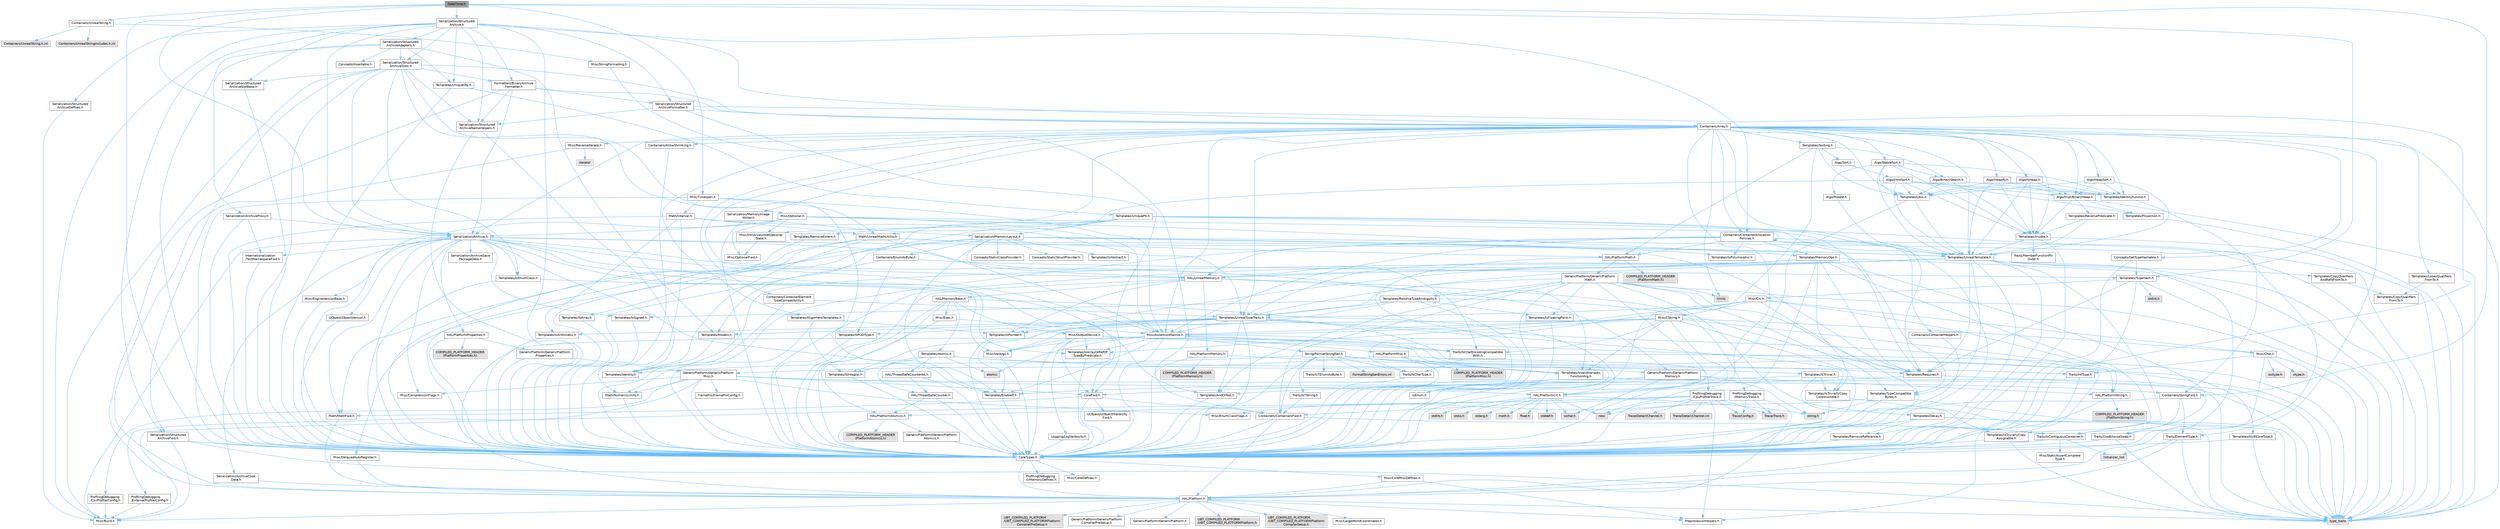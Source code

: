 digraph "DateTime.h"
{
 // INTERACTIVE_SVG=YES
 // LATEX_PDF_SIZE
  bgcolor="transparent";
  edge [fontname=Helvetica,fontsize=10,labelfontname=Helvetica,labelfontsize=10];
  node [fontname=Helvetica,fontsize=10,shape=box,height=0.2,width=0.4];
  Node1 [id="Node000001",label="DateTime.h",height=0.2,width=0.4,color="gray40", fillcolor="grey60", style="filled", fontcolor="black",tooltip=" "];
  Node1 -> Node2 [id="edge1_Node000001_Node000002",color="steelblue1",style="solid",tooltip=" "];
  Node2 [id="Node000002",label="Containers/StringFwd.h",height=0.2,width=0.4,color="grey40", fillcolor="white", style="filled",URL="$df/d37/StringFwd_8h.html",tooltip=" "];
  Node2 -> Node3 [id="edge2_Node000002_Node000003",color="steelblue1",style="solid",tooltip=" "];
  Node3 [id="Node000003",label="CoreTypes.h",height=0.2,width=0.4,color="grey40", fillcolor="white", style="filled",URL="$dc/dec/CoreTypes_8h.html",tooltip=" "];
  Node3 -> Node4 [id="edge3_Node000003_Node000004",color="steelblue1",style="solid",tooltip=" "];
  Node4 [id="Node000004",label="HAL/Platform.h",height=0.2,width=0.4,color="grey40", fillcolor="white", style="filled",URL="$d9/dd0/Platform_8h.html",tooltip=" "];
  Node4 -> Node5 [id="edge4_Node000004_Node000005",color="steelblue1",style="solid",tooltip=" "];
  Node5 [id="Node000005",label="Misc/Build.h",height=0.2,width=0.4,color="grey40", fillcolor="white", style="filled",URL="$d3/dbb/Build_8h.html",tooltip=" "];
  Node4 -> Node6 [id="edge5_Node000004_Node000006",color="steelblue1",style="solid",tooltip=" "];
  Node6 [id="Node000006",label="Misc/LargeWorldCoordinates.h",height=0.2,width=0.4,color="grey40", fillcolor="white", style="filled",URL="$d2/dcb/LargeWorldCoordinates_8h.html",tooltip=" "];
  Node4 -> Node7 [id="edge6_Node000004_Node000007",color="steelblue1",style="solid",tooltip=" "];
  Node7 [id="Node000007",label="type_traits",height=0.2,width=0.4,color="grey60", fillcolor="#E0E0E0", style="filled",tooltip=" "];
  Node4 -> Node8 [id="edge7_Node000004_Node000008",color="steelblue1",style="solid",tooltip=" "];
  Node8 [id="Node000008",label="PreprocessorHelpers.h",height=0.2,width=0.4,color="grey40", fillcolor="white", style="filled",URL="$db/ddb/PreprocessorHelpers_8h.html",tooltip=" "];
  Node4 -> Node9 [id="edge8_Node000004_Node000009",color="steelblue1",style="solid",tooltip=" "];
  Node9 [id="Node000009",label="UBT_COMPILED_PLATFORM\l/UBT_COMPILED_PLATFORMPlatform\lCompilerPreSetup.h",height=0.2,width=0.4,color="grey60", fillcolor="#E0E0E0", style="filled",tooltip=" "];
  Node4 -> Node10 [id="edge9_Node000004_Node000010",color="steelblue1",style="solid",tooltip=" "];
  Node10 [id="Node000010",label="GenericPlatform/GenericPlatform\lCompilerPreSetup.h",height=0.2,width=0.4,color="grey40", fillcolor="white", style="filled",URL="$d9/dc8/GenericPlatformCompilerPreSetup_8h.html",tooltip=" "];
  Node4 -> Node11 [id="edge10_Node000004_Node000011",color="steelblue1",style="solid",tooltip=" "];
  Node11 [id="Node000011",label="GenericPlatform/GenericPlatform.h",height=0.2,width=0.4,color="grey40", fillcolor="white", style="filled",URL="$d6/d84/GenericPlatform_8h.html",tooltip=" "];
  Node4 -> Node12 [id="edge11_Node000004_Node000012",color="steelblue1",style="solid",tooltip=" "];
  Node12 [id="Node000012",label="UBT_COMPILED_PLATFORM\l/UBT_COMPILED_PLATFORMPlatform.h",height=0.2,width=0.4,color="grey60", fillcolor="#E0E0E0", style="filled",tooltip=" "];
  Node4 -> Node13 [id="edge12_Node000004_Node000013",color="steelblue1",style="solid",tooltip=" "];
  Node13 [id="Node000013",label="UBT_COMPILED_PLATFORM\l/UBT_COMPILED_PLATFORMPlatform\lCompilerSetup.h",height=0.2,width=0.4,color="grey60", fillcolor="#E0E0E0", style="filled",tooltip=" "];
  Node3 -> Node14 [id="edge13_Node000003_Node000014",color="steelblue1",style="solid",tooltip=" "];
  Node14 [id="Node000014",label="ProfilingDebugging\l/UMemoryDefines.h",height=0.2,width=0.4,color="grey40", fillcolor="white", style="filled",URL="$d2/da2/UMemoryDefines_8h.html",tooltip=" "];
  Node3 -> Node15 [id="edge14_Node000003_Node000015",color="steelblue1",style="solid",tooltip=" "];
  Node15 [id="Node000015",label="Misc/CoreMiscDefines.h",height=0.2,width=0.4,color="grey40", fillcolor="white", style="filled",URL="$da/d38/CoreMiscDefines_8h.html",tooltip=" "];
  Node15 -> Node4 [id="edge15_Node000015_Node000004",color="steelblue1",style="solid",tooltip=" "];
  Node15 -> Node8 [id="edge16_Node000015_Node000008",color="steelblue1",style="solid",tooltip=" "];
  Node3 -> Node16 [id="edge17_Node000003_Node000016",color="steelblue1",style="solid",tooltip=" "];
  Node16 [id="Node000016",label="Misc/CoreDefines.h",height=0.2,width=0.4,color="grey40", fillcolor="white", style="filled",URL="$d3/dd2/CoreDefines_8h.html",tooltip=" "];
  Node2 -> Node17 [id="edge18_Node000002_Node000017",color="steelblue1",style="solid",tooltip=" "];
  Node17 [id="Node000017",label="Traits/ElementType.h",height=0.2,width=0.4,color="grey40", fillcolor="white", style="filled",URL="$d5/d4f/ElementType_8h.html",tooltip=" "];
  Node17 -> Node4 [id="edge19_Node000017_Node000004",color="steelblue1",style="solid",tooltip=" "];
  Node17 -> Node18 [id="edge20_Node000017_Node000018",color="steelblue1",style="solid",tooltip=" "];
  Node18 [id="Node000018",label="initializer_list",height=0.2,width=0.4,color="grey60", fillcolor="#E0E0E0", style="filled",tooltip=" "];
  Node17 -> Node7 [id="edge21_Node000017_Node000007",color="steelblue1",style="solid",tooltip=" "];
  Node2 -> Node19 [id="edge22_Node000002_Node000019",color="steelblue1",style="solid",tooltip=" "];
  Node19 [id="Node000019",label="Traits/IsContiguousContainer.h",height=0.2,width=0.4,color="grey40", fillcolor="white", style="filled",URL="$d5/d3c/IsContiguousContainer_8h.html",tooltip=" "];
  Node19 -> Node3 [id="edge23_Node000019_Node000003",color="steelblue1",style="solid",tooltip=" "];
  Node19 -> Node20 [id="edge24_Node000019_Node000020",color="steelblue1",style="solid",tooltip=" "];
  Node20 [id="Node000020",label="Misc/StaticAssertComplete\lType.h",height=0.2,width=0.4,color="grey40", fillcolor="white", style="filled",URL="$d5/d4e/StaticAssertCompleteType_8h.html",tooltip=" "];
  Node19 -> Node18 [id="edge25_Node000019_Node000018",color="steelblue1",style="solid",tooltip=" "];
  Node1 -> Node21 [id="edge26_Node000001_Node000021",color="steelblue1",style="solid",tooltip=" "];
  Node21 [id="Node000021",label="Containers/UnrealString.h",height=0.2,width=0.4,color="grey40", fillcolor="white", style="filled",URL="$d5/dba/UnrealString_8h.html",tooltip=" "];
  Node21 -> Node22 [id="edge27_Node000021_Node000022",color="steelblue1",style="solid",tooltip=" "];
  Node22 [id="Node000022",label="Containers/UnrealStringIncludes.h.inl",height=0.2,width=0.4,color="grey60", fillcolor="#E0E0E0", style="filled",tooltip=" "];
  Node21 -> Node23 [id="edge28_Node000021_Node000023",color="steelblue1",style="solid",tooltip=" "];
  Node23 [id="Node000023",label="Containers/UnrealString.h.inl",height=0.2,width=0.4,color="grey60", fillcolor="#E0E0E0", style="filled",tooltip=" "];
  Node21 -> Node24 [id="edge29_Node000021_Node000024",color="steelblue1",style="solid",tooltip=" "];
  Node24 [id="Node000024",label="Misc/StringFormatArg.h",height=0.2,width=0.4,color="grey40", fillcolor="white", style="filled",URL="$d2/d16/StringFormatArg_8h.html",tooltip=" "];
  Node24 -> Node25 [id="edge30_Node000024_Node000025",color="steelblue1",style="solid",tooltip=" "];
  Node25 [id="Node000025",label="Containers/ContainersFwd.h",height=0.2,width=0.4,color="grey40", fillcolor="white", style="filled",URL="$d4/d0a/ContainersFwd_8h.html",tooltip=" "];
  Node25 -> Node4 [id="edge31_Node000025_Node000004",color="steelblue1",style="solid",tooltip=" "];
  Node25 -> Node3 [id="edge32_Node000025_Node000003",color="steelblue1",style="solid",tooltip=" "];
  Node25 -> Node19 [id="edge33_Node000025_Node000019",color="steelblue1",style="solid",tooltip=" "];
  Node1 -> Node3 [id="edge34_Node000001_Node000003",color="steelblue1",style="solid",tooltip=" "];
  Node1 -> Node26 [id="edge35_Node000001_Node000026",color="steelblue1",style="solid",tooltip=" "];
  Node26 [id="Node000026",label="Misc/Timespan.h",height=0.2,width=0.4,color="grey40", fillcolor="white", style="filled",URL="$da/dd9/Timespan_8h.html",tooltip=" "];
  Node26 -> Node3 [id="edge36_Node000026_Node000003",color="steelblue1",style="solid",tooltip=" "];
  Node26 -> Node27 [id="edge37_Node000026_Node000027",color="steelblue1",style="solid",tooltip=" "];
  Node27 [id="Node000027",label="Math/Interval.h",height=0.2,width=0.4,color="grey40", fillcolor="white", style="filled",URL="$d1/d55/Interval_8h.html",tooltip=" "];
  Node27 -> Node3 [id="edge38_Node000027_Node000003",color="steelblue1",style="solid",tooltip=" "];
  Node27 -> Node28 [id="edge39_Node000027_Node000028",color="steelblue1",style="solid",tooltip=" "];
  Node28 [id="Node000028",label="Templates/IsArithmetic.h",height=0.2,width=0.4,color="grey40", fillcolor="white", style="filled",URL="$d2/d5d/IsArithmetic_8h.html",tooltip=" "];
  Node28 -> Node3 [id="edge40_Node000028_Node000003",color="steelblue1",style="solid",tooltip=" "];
  Node27 -> Node29 [id="edge41_Node000027_Node000029",color="steelblue1",style="solid",tooltip=" "];
  Node29 [id="Node000029",label="Templates/UnrealTypeTraits.h",height=0.2,width=0.4,color="grey40", fillcolor="white", style="filled",URL="$d2/d2d/UnrealTypeTraits_8h.html",tooltip=" "];
  Node29 -> Node3 [id="edge42_Node000029_Node000003",color="steelblue1",style="solid",tooltip=" "];
  Node29 -> Node30 [id="edge43_Node000029_Node000030",color="steelblue1",style="solid",tooltip=" "];
  Node30 [id="Node000030",label="Templates/IsPointer.h",height=0.2,width=0.4,color="grey40", fillcolor="white", style="filled",URL="$d7/d05/IsPointer_8h.html",tooltip=" "];
  Node30 -> Node3 [id="edge44_Node000030_Node000003",color="steelblue1",style="solid",tooltip=" "];
  Node29 -> Node31 [id="edge45_Node000029_Node000031",color="steelblue1",style="solid",tooltip=" "];
  Node31 [id="Node000031",label="Misc/AssertionMacros.h",height=0.2,width=0.4,color="grey40", fillcolor="white", style="filled",URL="$d0/dfa/AssertionMacros_8h.html",tooltip=" "];
  Node31 -> Node3 [id="edge46_Node000031_Node000003",color="steelblue1",style="solid",tooltip=" "];
  Node31 -> Node4 [id="edge47_Node000031_Node000004",color="steelblue1",style="solid",tooltip=" "];
  Node31 -> Node32 [id="edge48_Node000031_Node000032",color="steelblue1",style="solid",tooltip=" "];
  Node32 [id="Node000032",label="HAL/PlatformMisc.h",height=0.2,width=0.4,color="grey40", fillcolor="white", style="filled",URL="$d0/df5/PlatformMisc_8h.html",tooltip=" "];
  Node32 -> Node3 [id="edge49_Node000032_Node000003",color="steelblue1",style="solid",tooltip=" "];
  Node32 -> Node33 [id="edge50_Node000032_Node000033",color="steelblue1",style="solid",tooltip=" "];
  Node33 [id="Node000033",label="GenericPlatform/GenericPlatform\lMisc.h",height=0.2,width=0.4,color="grey40", fillcolor="white", style="filled",URL="$db/d9a/GenericPlatformMisc_8h.html",tooltip=" "];
  Node33 -> Node2 [id="edge51_Node000033_Node000002",color="steelblue1",style="solid",tooltip=" "];
  Node33 -> Node34 [id="edge52_Node000033_Node000034",color="steelblue1",style="solid",tooltip=" "];
  Node34 [id="Node000034",label="CoreFwd.h",height=0.2,width=0.4,color="grey40", fillcolor="white", style="filled",URL="$d1/d1e/CoreFwd_8h.html",tooltip=" "];
  Node34 -> Node3 [id="edge53_Node000034_Node000003",color="steelblue1",style="solid",tooltip=" "];
  Node34 -> Node25 [id="edge54_Node000034_Node000025",color="steelblue1",style="solid",tooltip=" "];
  Node34 -> Node35 [id="edge55_Node000034_Node000035",color="steelblue1",style="solid",tooltip=" "];
  Node35 [id="Node000035",label="Math/MathFwd.h",height=0.2,width=0.4,color="grey40", fillcolor="white", style="filled",URL="$d2/d10/MathFwd_8h.html",tooltip=" "];
  Node35 -> Node4 [id="edge56_Node000035_Node000004",color="steelblue1",style="solid",tooltip=" "];
  Node34 -> Node36 [id="edge57_Node000034_Node000036",color="steelblue1",style="solid",tooltip=" "];
  Node36 [id="Node000036",label="UObject/UObjectHierarchy\lFwd.h",height=0.2,width=0.4,color="grey40", fillcolor="white", style="filled",URL="$d3/d13/UObjectHierarchyFwd_8h.html",tooltip=" "];
  Node33 -> Node3 [id="edge58_Node000033_Node000003",color="steelblue1",style="solid",tooltip=" "];
  Node33 -> Node37 [id="edge59_Node000033_Node000037",color="steelblue1",style="solid",tooltip=" "];
  Node37 [id="Node000037",label="FramePro/FrameProConfig.h",height=0.2,width=0.4,color="grey40", fillcolor="white", style="filled",URL="$d7/d90/FrameProConfig_8h.html",tooltip=" "];
  Node33 -> Node38 [id="edge60_Node000033_Node000038",color="steelblue1",style="solid",tooltip=" "];
  Node38 [id="Node000038",label="HAL/PlatformCrt.h",height=0.2,width=0.4,color="grey40", fillcolor="white", style="filled",URL="$d8/d75/PlatformCrt_8h.html",tooltip=" "];
  Node38 -> Node39 [id="edge61_Node000038_Node000039",color="steelblue1",style="solid",tooltip=" "];
  Node39 [id="Node000039",label="new",height=0.2,width=0.4,color="grey60", fillcolor="#E0E0E0", style="filled",tooltip=" "];
  Node38 -> Node40 [id="edge62_Node000038_Node000040",color="steelblue1",style="solid",tooltip=" "];
  Node40 [id="Node000040",label="wchar.h",height=0.2,width=0.4,color="grey60", fillcolor="#E0E0E0", style="filled",tooltip=" "];
  Node38 -> Node41 [id="edge63_Node000038_Node000041",color="steelblue1",style="solid",tooltip=" "];
  Node41 [id="Node000041",label="stddef.h",height=0.2,width=0.4,color="grey60", fillcolor="#E0E0E0", style="filled",tooltip=" "];
  Node38 -> Node42 [id="edge64_Node000038_Node000042",color="steelblue1",style="solid",tooltip=" "];
  Node42 [id="Node000042",label="stdlib.h",height=0.2,width=0.4,color="grey60", fillcolor="#E0E0E0", style="filled",tooltip=" "];
  Node38 -> Node43 [id="edge65_Node000038_Node000043",color="steelblue1",style="solid",tooltip=" "];
  Node43 [id="Node000043",label="stdio.h",height=0.2,width=0.4,color="grey60", fillcolor="#E0E0E0", style="filled",tooltip=" "];
  Node38 -> Node44 [id="edge66_Node000038_Node000044",color="steelblue1",style="solid",tooltip=" "];
  Node44 [id="Node000044",label="stdarg.h",height=0.2,width=0.4,color="grey60", fillcolor="#E0E0E0", style="filled",tooltip=" "];
  Node38 -> Node45 [id="edge67_Node000038_Node000045",color="steelblue1",style="solid",tooltip=" "];
  Node45 [id="Node000045",label="math.h",height=0.2,width=0.4,color="grey60", fillcolor="#E0E0E0", style="filled",tooltip=" "];
  Node38 -> Node46 [id="edge68_Node000038_Node000046",color="steelblue1",style="solid",tooltip=" "];
  Node46 [id="Node000046",label="float.h",height=0.2,width=0.4,color="grey60", fillcolor="#E0E0E0", style="filled",tooltip=" "];
  Node38 -> Node47 [id="edge69_Node000038_Node000047",color="steelblue1",style="solid",tooltip=" "];
  Node47 [id="Node000047",label="string.h",height=0.2,width=0.4,color="grey60", fillcolor="#E0E0E0", style="filled",tooltip=" "];
  Node33 -> Node48 [id="edge70_Node000033_Node000048",color="steelblue1",style="solid",tooltip=" "];
  Node48 [id="Node000048",label="Math/NumericLimits.h",height=0.2,width=0.4,color="grey40", fillcolor="white", style="filled",URL="$df/d1b/NumericLimits_8h.html",tooltip=" "];
  Node48 -> Node3 [id="edge71_Node000048_Node000003",color="steelblue1",style="solid",tooltip=" "];
  Node33 -> Node49 [id="edge72_Node000033_Node000049",color="steelblue1",style="solid",tooltip=" "];
  Node49 [id="Node000049",label="Misc/CompressionFlags.h",height=0.2,width=0.4,color="grey40", fillcolor="white", style="filled",URL="$d9/d76/CompressionFlags_8h.html",tooltip=" "];
  Node33 -> Node50 [id="edge73_Node000033_Node000050",color="steelblue1",style="solid",tooltip=" "];
  Node50 [id="Node000050",label="Misc/EnumClassFlags.h",height=0.2,width=0.4,color="grey40", fillcolor="white", style="filled",URL="$d8/de7/EnumClassFlags_8h.html",tooltip=" "];
  Node33 -> Node51 [id="edge74_Node000033_Node000051",color="steelblue1",style="solid",tooltip=" "];
  Node51 [id="Node000051",label="ProfilingDebugging\l/CsvProfilerConfig.h",height=0.2,width=0.4,color="grey40", fillcolor="white", style="filled",URL="$d3/d88/CsvProfilerConfig_8h.html",tooltip=" "];
  Node51 -> Node5 [id="edge75_Node000051_Node000005",color="steelblue1",style="solid",tooltip=" "];
  Node33 -> Node52 [id="edge76_Node000033_Node000052",color="steelblue1",style="solid",tooltip=" "];
  Node52 [id="Node000052",label="ProfilingDebugging\l/ExternalProfilerConfig.h",height=0.2,width=0.4,color="grey40", fillcolor="white", style="filled",URL="$d3/dbb/ExternalProfilerConfig_8h.html",tooltip=" "];
  Node52 -> Node5 [id="edge77_Node000052_Node000005",color="steelblue1",style="solid",tooltip=" "];
  Node32 -> Node53 [id="edge78_Node000032_Node000053",color="steelblue1",style="solid",tooltip=" "];
  Node53 [id="Node000053",label="COMPILED_PLATFORM_HEADER\l(PlatformMisc.h)",height=0.2,width=0.4,color="grey60", fillcolor="#E0E0E0", style="filled",tooltip=" "];
  Node32 -> Node54 [id="edge79_Node000032_Node000054",color="steelblue1",style="solid",tooltip=" "];
  Node54 [id="Node000054",label="ProfilingDebugging\l/CpuProfilerTrace.h",height=0.2,width=0.4,color="grey40", fillcolor="white", style="filled",URL="$da/dcb/CpuProfilerTrace_8h.html",tooltip=" "];
  Node54 -> Node3 [id="edge80_Node000054_Node000003",color="steelblue1",style="solid",tooltip=" "];
  Node54 -> Node25 [id="edge81_Node000054_Node000025",color="steelblue1",style="solid",tooltip=" "];
  Node54 -> Node55 [id="edge82_Node000054_Node000055",color="steelblue1",style="solid",tooltip=" "];
  Node55 [id="Node000055",label="HAL/PlatformAtomics.h",height=0.2,width=0.4,color="grey40", fillcolor="white", style="filled",URL="$d3/d36/PlatformAtomics_8h.html",tooltip=" "];
  Node55 -> Node3 [id="edge83_Node000055_Node000003",color="steelblue1",style="solid",tooltip=" "];
  Node55 -> Node56 [id="edge84_Node000055_Node000056",color="steelblue1",style="solid",tooltip=" "];
  Node56 [id="Node000056",label="GenericPlatform/GenericPlatform\lAtomics.h",height=0.2,width=0.4,color="grey40", fillcolor="white", style="filled",URL="$da/d72/GenericPlatformAtomics_8h.html",tooltip=" "];
  Node56 -> Node3 [id="edge85_Node000056_Node000003",color="steelblue1",style="solid",tooltip=" "];
  Node55 -> Node57 [id="edge86_Node000055_Node000057",color="steelblue1",style="solid",tooltip=" "];
  Node57 [id="Node000057",label="COMPILED_PLATFORM_HEADER\l(PlatformAtomics.h)",height=0.2,width=0.4,color="grey60", fillcolor="#E0E0E0", style="filled",tooltip=" "];
  Node54 -> Node8 [id="edge87_Node000054_Node000008",color="steelblue1",style="solid",tooltip=" "];
  Node54 -> Node5 [id="edge88_Node000054_Node000005",color="steelblue1",style="solid",tooltip=" "];
  Node54 -> Node58 [id="edge89_Node000054_Node000058",color="steelblue1",style="solid",tooltip=" "];
  Node58 [id="Node000058",label="Trace/Config.h",height=0.2,width=0.4,color="grey60", fillcolor="#E0E0E0", style="filled",tooltip=" "];
  Node54 -> Node59 [id="edge90_Node000054_Node000059",color="steelblue1",style="solid",tooltip=" "];
  Node59 [id="Node000059",label="Trace/Detail/Channel.h",height=0.2,width=0.4,color="grey60", fillcolor="#E0E0E0", style="filled",tooltip=" "];
  Node54 -> Node60 [id="edge91_Node000054_Node000060",color="steelblue1",style="solid",tooltip=" "];
  Node60 [id="Node000060",label="Trace/Detail/Channel.inl",height=0.2,width=0.4,color="grey60", fillcolor="#E0E0E0", style="filled",tooltip=" "];
  Node54 -> Node61 [id="edge92_Node000054_Node000061",color="steelblue1",style="solid",tooltip=" "];
  Node61 [id="Node000061",label="Trace/Trace.h",height=0.2,width=0.4,color="grey60", fillcolor="#E0E0E0", style="filled",tooltip=" "];
  Node31 -> Node8 [id="edge93_Node000031_Node000008",color="steelblue1",style="solid",tooltip=" "];
  Node31 -> Node62 [id="edge94_Node000031_Node000062",color="steelblue1",style="solid",tooltip=" "];
  Node62 [id="Node000062",label="Templates/EnableIf.h",height=0.2,width=0.4,color="grey40", fillcolor="white", style="filled",URL="$d7/d60/EnableIf_8h.html",tooltip=" "];
  Node62 -> Node3 [id="edge95_Node000062_Node000003",color="steelblue1",style="solid",tooltip=" "];
  Node31 -> Node63 [id="edge96_Node000031_Node000063",color="steelblue1",style="solid",tooltip=" "];
  Node63 [id="Node000063",label="Templates/IsArrayOrRefOf\lTypeByPredicate.h",height=0.2,width=0.4,color="grey40", fillcolor="white", style="filled",URL="$d6/da1/IsArrayOrRefOfTypeByPredicate_8h.html",tooltip=" "];
  Node63 -> Node3 [id="edge97_Node000063_Node000003",color="steelblue1",style="solid",tooltip=" "];
  Node31 -> Node64 [id="edge98_Node000031_Node000064",color="steelblue1",style="solid",tooltip=" "];
  Node64 [id="Node000064",label="Templates/IsValidVariadic\lFunctionArg.h",height=0.2,width=0.4,color="grey40", fillcolor="white", style="filled",URL="$d0/dc8/IsValidVariadicFunctionArg_8h.html",tooltip=" "];
  Node64 -> Node3 [id="edge99_Node000064_Node000003",color="steelblue1",style="solid",tooltip=" "];
  Node64 -> Node65 [id="edge100_Node000064_Node000065",color="steelblue1",style="solid",tooltip=" "];
  Node65 [id="Node000065",label="IsEnum.h",height=0.2,width=0.4,color="grey40", fillcolor="white", style="filled",URL="$d4/de5/IsEnum_8h.html",tooltip=" "];
  Node64 -> Node7 [id="edge101_Node000064_Node000007",color="steelblue1",style="solid",tooltip=" "];
  Node31 -> Node66 [id="edge102_Node000031_Node000066",color="steelblue1",style="solid",tooltip=" "];
  Node66 [id="Node000066",label="Traits/IsCharEncodingCompatible\lWith.h",height=0.2,width=0.4,color="grey40", fillcolor="white", style="filled",URL="$df/dd1/IsCharEncodingCompatibleWith_8h.html",tooltip=" "];
  Node66 -> Node7 [id="edge103_Node000066_Node000007",color="steelblue1",style="solid",tooltip=" "];
  Node66 -> Node67 [id="edge104_Node000066_Node000067",color="steelblue1",style="solid",tooltip=" "];
  Node67 [id="Node000067",label="Traits/IsCharType.h",height=0.2,width=0.4,color="grey40", fillcolor="white", style="filled",URL="$db/d51/IsCharType_8h.html",tooltip=" "];
  Node67 -> Node3 [id="edge105_Node000067_Node000003",color="steelblue1",style="solid",tooltip=" "];
  Node31 -> Node68 [id="edge106_Node000031_Node000068",color="steelblue1",style="solid",tooltip=" "];
  Node68 [id="Node000068",label="Misc/VarArgs.h",height=0.2,width=0.4,color="grey40", fillcolor="white", style="filled",URL="$d5/d6f/VarArgs_8h.html",tooltip=" "];
  Node68 -> Node3 [id="edge107_Node000068_Node000003",color="steelblue1",style="solid",tooltip=" "];
  Node31 -> Node69 [id="edge108_Node000031_Node000069",color="steelblue1",style="solid",tooltip=" "];
  Node69 [id="Node000069",label="String/FormatStringSan.h",height=0.2,width=0.4,color="grey40", fillcolor="white", style="filled",URL="$d3/d8b/FormatStringSan_8h.html",tooltip=" "];
  Node69 -> Node7 [id="edge109_Node000069_Node000007",color="steelblue1",style="solid",tooltip=" "];
  Node69 -> Node3 [id="edge110_Node000069_Node000003",color="steelblue1",style="solid",tooltip=" "];
  Node69 -> Node70 [id="edge111_Node000069_Node000070",color="steelblue1",style="solid",tooltip=" "];
  Node70 [id="Node000070",label="Templates/Requires.h",height=0.2,width=0.4,color="grey40", fillcolor="white", style="filled",URL="$dc/d96/Requires_8h.html",tooltip=" "];
  Node70 -> Node62 [id="edge112_Node000070_Node000062",color="steelblue1",style="solid",tooltip=" "];
  Node70 -> Node7 [id="edge113_Node000070_Node000007",color="steelblue1",style="solid",tooltip=" "];
  Node69 -> Node71 [id="edge114_Node000069_Node000071",color="steelblue1",style="solid",tooltip=" "];
  Node71 [id="Node000071",label="Templates/Identity.h",height=0.2,width=0.4,color="grey40", fillcolor="white", style="filled",URL="$d0/dd5/Identity_8h.html",tooltip=" "];
  Node69 -> Node64 [id="edge115_Node000069_Node000064",color="steelblue1",style="solid",tooltip=" "];
  Node69 -> Node67 [id="edge116_Node000069_Node000067",color="steelblue1",style="solid",tooltip=" "];
  Node69 -> Node72 [id="edge117_Node000069_Node000072",color="steelblue1",style="solid",tooltip=" "];
  Node72 [id="Node000072",label="Traits/IsTEnumAsByte.h",height=0.2,width=0.4,color="grey40", fillcolor="white", style="filled",URL="$d1/de6/IsTEnumAsByte_8h.html",tooltip=" "];
  Node69 -> Node73 [id="edge118_Node000069_Node000073",color="steelblue1",style="solid",tooltip=" "];
  Node73 [id="Node000073",label="Traits/IsTString.h",height=0.2,width=0.4,color="grey40", fillcolor="white", style="filled",URL="$d0/df8/IsTString_8h.html",tooltip=" "];
  Node73 -> Node25 [id="edge119_Node000073_Node000025",color="steelblue1",style="solid",tooltip=" "];
  Node69 -> Node25 [id="edge120_Node000069_Node000025",color="steelblue1",style="solid",tooltip=" "];
  Node69 -> Node74 [id="edge121_Node000069_Node000074",color="steelblue1",style="solid",tooltip=" "];
  Node74 [id="Node000074",label="FormatStringSanErrors.inl",height=0.2,width=0.4,color="grey60", fillcolor="#E0E0E0", style="filled",tooltip=" "];
  Node31 -> Node75 [id="edge122_Node000031_Node000075",color="steelblue1",style="solid",tooltip=" "];
  Node75 [id="Node000075",label="atomic",height=0.2,width=0.4,color="grey60", fillcolor="#E0E0E0", style="filled",tooltip=" "];
  Node29 -> Node76 [id="edge123_Node000029_Node000076",color="steelblue1",style="solid",tooltip=" "];
  Node76 [id="Node000076",label="Templates/AndOrNot.h",height=0.2,width=0.4,color="grey40", fillcolor="white", style="filled",URL="$db/d0a/AndOrNot_8h.html",tooltip=" "];
  Node76 -> Node3 [id="edge124_Node000076_Node000003",color="steelblue1",style="solid",tooltip=" "];
  Node29 -> Node62 [id="edge125_Node000029_Node000062",color="steelblue1",style="solid",tooltip=" "];
  Node29 -> Node28 [id="edge126_Node000029_Node000028",color="steelblue1",style="solid",tooltip=" "];
  Node29 -> Node65 [id="edge127_Node000029_Node000065",color="steelblue1",style="solid",tooltip=" "];
  Node29 -> Node77 [id="edge128_Node000029_Node000077",color="steelblue1",style="solid",tooltip=" "];
  Node77 [id="Node000077",label="Templates/Models.h",height=0.2,width=0.4,color="grey40", fillcolor="white", style="filled",URL="$d3/d0c/Models_8h.html",tooltip=" "];
  Node77 -> Node71 [id="edge129_Node000077_Node000071",color="steelblue1",style="solid",tooltip=" "];
  Node29 -> Node78 [id="edge130_Node000029_Node000078",color="steelblue1",style="solid",tooltip=" "];
  Node78 [id="Node000078",label="Templates/IsPODType.h",height=0.2,width=0.4,color="grey40", fillcolor="white", style="filled",URL="$d7/db1/IsPODType_8h.html",tooltip=" "];
  Node78 -> Node3 [id="edge131_Node000078_Node000003",color="steelblue1",style="solid",tooltip=" "];
  Node29 -> Node79 [id="edge132_Node000029_Node000079",color="steelblue1",style="solid",tooltip=" "];
  Node79 [id="Node000079",label="Templates/IsUECoreType.h",height=0.2,width=0.4,color="grey40", fillcolor="white", style="filled",URL="$d1/db8/IsUECoreType_8h.html",tooltip=" "];
  Node79 -> Node3 [id="edge133_Node000079_Node000003",color="steelblue1",style="solid",tooltip=" "];
  Node79 -> Node7 [id="edge134_Node000079_Node000007",color="steelblue1",style="solid",tooltip=" "];
  Node29 -> Node80 [id="edge135_Node000029_Node000080",color="steelblue1",style="solid",tooltip=" "];
  Node80 [id="Node000080",label="Templates/IsTriviallyCopy\lConstructible.h",height=0.2,width=0.4,color="grey40", fillcolor="white", style="filled",URL="$d3/d78/IsTriviallyCopyConstructible_8h.html",tooltip=" "];
  Node80 -> Node3 [id="edge136_Node000080_Node000003",color="steelblue1",style="solid",tooltip=" "];
  Node80 -> Node7 [id="edge137_Node000080_Node000007",color="steelblue1",style="solid",tooltip=" "];
  Node27 -> Node48 [id="edge138_Node000027_Node000048",color="steelblue1",style="solid",tooltip=" "];
  Node27 -> Node81 [id="edge139_Node000027_Node000081",color="steelblue1",style="solid",tooltip=" "];
  Node81 [id="Node000081",label="Math/UnrealMathUtility.h",height=0.2,width=0.4,color="grey40", fillcolor="white", style="filled",URL="$db/db8/UnrealMathUtility_8h.html",tooltip=" "];
  Node81 -> Node3 [id="edge140_Node000081_Node000003",color="steelblue1",style="solid",tooltip=" "];
  Node81 -> Node31 [id="edge141_Node000081_Node000031",color="steelblue1",style="solid",tooltip=" "];
  Node81 -> Node82 [id="edge142_Node000081_Node000082",color="steelblue1",style="solid",tooltip=" "];
  Node82 [id="Node000082",label="HAL/PlatformMath.h",height=0.2,width=0.4,color="grey40", fillcolor="white", style="filled",URL="$dc/d53/PlatformMath_8h.html",tooltip=" "];
  Node82 -> Node3 [id="edge143_Node000082_Node000003",color="steelblue1",style="solid",tooltip=" "];
  Node82 -> Node83 [id="edge144_Node000082_Node000083",color="steelblue1",style="solid",tooltip=" "];
  Node83 [id="Node000083",label="GenericPlatform/GenericPlatform\lMath.h",height=0.2,width=0.4,color="grey40", fillcolor="white", style="filled",URL="$d5/d79/GenericPlatformMath_8h.html",tooltip=" "];
  Node83 -> Node3 [id="edge145_Node000083_Node000003",color="steelblue1",style="solid",tooltip=" "];
  Node83 -> Node25 [id="edge146_Node000083_Node000025",color="steelblue1",style="solid",tooltip=" "];
  Node83 -> Node38 [id="edge147_Node000083_Node000038",color="steelblue1",style="solid",tooltip=" "];
  Node83 -> Node76 [id="edge148_Node000083_Node000076",color="steelblue1",style="solid",tooltip=" "];
  Node83 -> Node84 [id="edge149_Node000083_Node000084",color="steelblue1",style="solid",tooltip=" "];
  Node84 [id="Node000084",label="Templates/Decay.h",height=0.2,width=0.4,color="grey40", fillcolor="white", style="filled",URL="$dd/d0f/Decay_8h.html",tooltip=" "];
  Node84 -> Node3 [id="edge150_Node000084_Node000003",color="steelblue1",style="solid",tooltip=" "];
  Node84 -> Node85 [id="edge151_Node000084_Node000085",color="steelblue1",style="solid",tooltip=" "];
  Node85 [id="Node000085",label="Templates/RemoveReference.h",height=0.2,width=0.4,color="grey40", fillcolor="white", style="filled",URL="$da/dbe/RemoveReference_8h.html",tooltip=" "];
  Node85 -> Node3 [id="edge152_Node000085_Node000003",color="steelblue1",style="solid",tooltip=" "];
  Node84 -> Node7 [id="edge153_Node000084_Node000007",color="steelblue1",style="solid",tooltip=" "];
  Node83 -> Node86 [id="edge154_Node000083_Node000086",color="steelblue1",style="solid",tooltip=" "];
  Node86 [id="Node000086",label="Templates/IsFloatingPoint.h",height=0.2,width=0.4,color="grey40", fillcolor="white", style="filled",URL="$d3/d11/IsFloatingPoint_8h.html",tooltip=" "];
  Node86 -> Node3 [id="edge155_Node000086_Node000003",color="steelblue1",style="solid",tooltip=" "];
  Node83 -> Node29 [id="edge156_Node000083_Node000029",color="steelblue1",style="solid",tooltip=" "];
  Node83 -> Node70 [id="edge157_Node000083_Node000070",color="steelblue1",style="solid",tooltip=" "];
  Node83 -> Node87 [id="edge158_Node000083_Node000087",color="steelblue1",style="solid",tooltip=" "];
  Node87 [id="Node000087",label="Templates/ResolveTypeAmbiguity.h",height=0.2,width=0.4,color="grey40", fillcolor="white", style="filled",URL="$df/d1f/ResolveTypeAmbiguity_8h.html",tooltip=" "];
  Node87 -> Node3 [id="edge159_Node000087_Node000003",color="steelblue1",style="solid",tooltip=" "];
  Node87 -> Node86 [id="edge160_Node000087_Node000086",color="steelblue1",style="solid",tooltip=" "];
  Node87 -> Node29 [id="edge161_Node000087_Node000029",color="steelblue1",style="solid",tooltip=" "];
  Node87 -> Node88 [id="edge162_Node000087_Node000088",color="steelblue1",style="solid",tooltip=" "];
  Node88 [id="Node000088",label="Templates/IsSigned.h",height=0.2,width=0.4,color="grey40", fillcolor="white", style="filled",URL="$d8/dd8/IsSigned_8h.html",tooltip=" "];
  Node88 -> Node3 [id="edge163_Node000088_Node000003",color="steelblue1",style="solid",tooltip=" "];
  Node87 -> Node89 [id="edge164_Node000087_Node000089",color="steelblue1",style="solid",tooltip=" "];
  Node89 [id="Node000089",label="Templates/IsIntegral.h",height=0.2,width=0.4,color="grey40", fillcolor="white", style="filled",URL="$da/d64/IsIntegral_8h.html",tooltip=" "];
  Node89 -> Node3 [id="edge165_Node000089_Node000003",color="steelblue1",style="solid",tooltip=" "];
  Node87 -> Node70 [id="edge166_Node000087_Node000070",color="steelblue1",style="solid",tooltip=" "];
  Node83 -> Node90 [id="edge167_Node000083_Node000090",color="steelblue1",style="solid",tooltip=" "];
  Node90 [id="Node000090",label="Templates/TypeCompatible\lBytes.h",height=0.2,width=0.4,color="grey40", fillcolor="white", style="filled",URL="$df/d0a/TypeCompatibleBytes_8h.html",tooltip=" "];
  Node90 -> Node3 [id="edge168_Node000090_Node000003",color="steelblue1",style="solid",tooltip=" "];
  Node90 -> Node47 [id="edge169_Node000090_Node000047",color="steelblue1",style="solid",tooltip=" "];
  Node90 -> Node39 [id="edge170_Node000090_Node000039",color="steelblue1",style="solid",tooltip=" "];
  Node90 -> Node7 [id="edge171_Node000090_Node000007",color="steelblue1",style="solid",tooltip=" "];
  Node83 -> Node91 [id="edge172_Node000083_Node000091",color="steelblue1",style="solid",tooltip=" "];
  Node91 [id="Node000091",label="limits",height=0.2,width=0.4,color="grey60", fillcolor="#E0E0E0", style="filled",tooltip=" "];
  Node83 -> Node7 [id="edge173_Node000083_Node000007",color="steelblue1",style="solid",tooltip=" "];
  Node82 -> Node92 [id="edge174_Node000082_Node000092",color="steelblue1",style="solid",tooltip=" "];
  Node92 [id="Node000092",label="COMPILED_PLATFORM_HEADER\l(PlatformMath.h)",height=0.2,width=0.4,color="grey60", fillcolor="#E0E0E0", style="filled",tooltip=" "];
  Node81 -> Node35 [id="edge175_Node000081_Node000035",color="steelblue1",style="solid",tooltip=" "];
  Node81 -> Node71 [id="edge176_Node000081_Node000071",color="steelblue1",style="solid",tooltip=" "];
  Node81 -> Node70 [id="edge177_Node000081_Node000070",color="steelblue1",style="solid",tooltip=" "];
  Node26 -> Node81 [id="edge178_Node000026_Node000081",color="steelblue1",style="solid",tooltip=" "];
  Node26 -> Node31 [id="edge179_Node000026_Node000031",color="steelblue1",style="solid",tooltip=" "];
  Node1 -> Node93 [id="edge180_Node000001_Node000093",color="steelblue1",style="solid",tooltip=" "];
  Node93 [id="Node000093",label="Serialization/Archive.h",height=0.2,width=0.4,color="grey40", fillcolor="white", style="filled",URL="$d7/d3b/Archive_8h.html",tooltip=" "];
  Node93 -> Node34 [id="edge181_Node000093_Node000034",color="steelblue1",style="solid",tooltip=" "];
  Node93 -> Node3 [id="edge182_Node000093_Node000003",color="steelblue1",style="solid",tooltip=" "];
  Node93 -> Node94 [id="edge183_Node000093_Node000094",color="steelblue1",style="solid",tooltip=" "];
  Node94 [id="Node000094",label="HAL/PlatformProperties.h",height=0.2,width=0.4,color="grey40", fillcolor="white", style="filled",URL="$d9/db0/PlatformProperties_8h.html",tooltip=" "];
  Node94 -> Node3 [id="edge184_Node000094_Node000003",color="steelblue1",style="solid",tooltip=" "];
  Node94 -> Node95 [id="edge185_Node000094_Node000095",color="steelblue1",style="solid",tooltip=" "];
  Node95 [id="Node000095",label="GenericPlatform/GenericPlatform\lProperties.h",height=0.2,width=0.4,color="grey40", fillcolor="white", style="filled",URL="$d2/dcd/GenericPlatformProperties_8h.html",tooltip=" "];
  Node95 -> Node3 [id="edge186_Node000095_Node000003",color="steelblue1",style="solid",tooltip=" "];
  Node95 -> Node33 [id="edge187_Node000095_Node000033",color="steelblue1",style="solid",tooltip=" "];
  Node94 -> Node96 [id="edge188_Node000094_Node000096",color="steelblue1",style="solid",tooltip=" "];
  Node96 [id="Node000096",label="COMPILED_PLATFORM_HEADER\l(PlatformProperties.h)",height=0.2,width=0.4,color="grey60", fillcolor="#E0E0E0", style="filled",tooltip=" "];
  Node93 -> Node97 [id="edge189_Node000093_Node000097",color="steelblue1",style="solid",tooltip=" "];
  Node97 [id="Node000097",label="Internationalization\l/TextNamespaceFwd.h",height=0.2,width=0.4,color="grey40", fillcolor="white", style="filled",URL="$d8/d97/TextNamespaceFwd_8h.html",tooltip=" "];
  Node97 -> Node3 [id="edge190_Node000097_Node000003",color="steelblue1",style="solid",tooltip=" "];
  Node93 -> Node35 [id="edge191_Node000093_Node000035",color="steelblue1",style="solid",tooltip=" "];
  Node93 -> Node31 [id="edge192_Node000093_Node000031",color="steelblue1",style="solid",tooltip=" "];
  Node93 -> Node5 [id="edge193_Node000093_Node000005",color="steelblue1",style="solid",tooltip=" "];
  Node93 -> Node49 [id="edge194_Node000093_Node000049",color="steelblue1",style="solid",tooltip=" "];
  Node93 -> Node98 [id="edge195_Node000093_Node000098",color="steelblue1",style="solid",tooltip=" "];
  Node98 [id="Node000098",label="Misc/EngineVersionBase.h",height=0.2,width=0.4,color="grey40", fillcolor="white", style="filled",URL="$d5/d2b/EngineVersionBase_8h.html",tooltip=" "];
  Node98 -> Node3 [id="edge196_Node000098_Node000003",color="steelblue1",style="solid",tooltip=" "];
  Node93 -> Node68 [id="edge197_Node000093_Node000068",color="steelblue1",style="solid",tooltip=" "];
  Node93 -> Node99 [id="edge198_Node000093_Node000099",color="steelblue1",style="solid",tooltip=" "];
  Node99 [id="Node000099",label="Serialization/ArchiveCook\lData.h",height=0.2,width=0.4,color="grey40", fillcolor="white", style="filled",URL="$dc/db6/ArchiveCookData_8h.html",tooltip=" "];
  Node99 -> Node4 [id="edge199_Node000099_Node000004",color="steelblue1",style="solid",tooltip=" "];
  Node93 -> Node100 [id="edge200_Node000093_Node000100",color="steelblue1",style="solid",tooltip=" "];
  Node100 [id="Node000100",label="Serialization/ArchiveSave\lPackageData.h",height=0.2,width=0.4,color="grey40", fillcolor="white", style="filled",URL="$d1/d37/ArchiveSavePackageData_8h.html",tooltip=" "];
  Node93 -> Node62 [id="edge201_Node000093_Node000062",color="steelblue1",style="solid",tooltip=" "];
  Node93 -> Node63 [id="edge202_Node000093_Node000063",color="steelblue1",style="solid",tooltip=" "];
  Node93 -> Node101 [id="edge203_Node000093_Node000101",color="steelblue1",style="solid",tooltip=" "];
  Node101 [id="Node000101",label="Templates/IsEnumClass.h",height=0.2,width=0.4,color="grey40", fillcolor="white", style="filled",URL="$d7/d15/IsEnumClass_8h.html",tooltip=" "];
  Node101 -> Node3 [id="edge204_Node000101_Node000003",color="steelblue1",style="solid",tooltip=" "];
  Node101 -> Node76 [id="edge205_Node000101_Node000076",color="steelblue1",style="solid",tooltip=" "];
  Node93 -> Node88 [id="edge206_Node000093_Node000088",color="steelblue1",style="solid",tooltip=" "];
  Node93 -> Node64 [id="edge207_Node000093_Node000064",color="steelblue1",style="solid",tooltip=" "];
  Node93 -> Node102 [id="edge208_Node000093_Node000102",color="steelblue1",style="solid",tooltip=" "];
  Node102 [id="Node000102",label="Templates/UnrealTemplate.h",height=0.2,width=0.4,color="grey40", fillcolor="white", style="filled",URL="$d4/d24/UnrealTemplate_8h.html",tooltip=" "];
  Node102 -> Node3 [id="edge209_Node000102_Node000003",color="steelblue1",style="solid",tooltip=" "];
  Node102 -> Node30 [id="edge210_Node000102_Node000030",color="steelblue1",style="solid",tooltip=" "];
  Node102 -> Node103 [id="edge211_Node000102_Node000103",color="steelblue1",style="solid",tooltip=" "];
  Node103 [id="Node000103",label="HAL/UnrealMemory.h",height=0.2,width=0.4,color="grey40", fillcolor="white", style="filled",URL="$d9/d96/UnrealMemory_8h.html",tooltip=" "];
  Node103 -> Node3 [id="edge212_Node000103_Node000003",color="steelblue1",style="solid",tooltip=" "];
  Node103 -> Node104 [id="edge213_Node000103_Node000104",color="steelblue1",style="solid",tooltip=" "];
  Node104 [id="Node000104",label="GenericPlatform/GenericPlatform\lMemory.h",height=0.2,width=0.4,color="grey40", fillcolor="white", style="filled",URL="$dd/d22/GenericPlatformMemory_8h.html",tooltip=" "];
  Node104 -> Node34 [id="edge214_Node000104_Node000034",color="steelblue1",style="solid",tooltip=" "];
  Node104 -> Node3 [id="edge215_Node000104_Node000003",color="steelblue1",style="solid",tooltip=" "];
  Node104 -> Node105 [id="edge216_Node000104_Node000105",color="steelblue1",style="solid",tooltip=" "];
  Node105 [id="Node000105",label="HAL/PlatformString.h",height=0.2,width=0.4,color="grey40", fillcolor="white", style="filled",URL="$db/db5/PlatformString_8h.html",tooltip=" "];
  Node105 -> Node3 [id="edge217_Node000105_Node000003",color="steelblue1",style="solid",tooltip=" "];
  Node105 -> Node106 [id="edge218_Node000105_Node000106",color="steelblue1",style="solid",tooltip=" "];
  Node106 [id="Node000106",label="COMPILED_PLATFORM_HEADER\l(PlatformString.h)",height=0.2,width=0.4,color="grey60", fillcolor="#E0E0E0", style="filled",tooltip=" "];
  Node104 -> Node47 [id="edge219_Node000104_Node000047",color="steelblue1",style="solid",tooltip=" "];
  Node104 -> Node40 [id="edge220_Node000104_Node000040",color="steelblue1",style="solid",tooltip=" "];
  Node103 -> Node107 [id="edge221_Node000103_Node000107",color="steelblue1",style="solid",tooltip=" "];
  Node107 [id="Node000107",label="HAL/MemoryBase.h",height=0.2,width=0.4,color="grey40", fillcolor="white", style="filled",URL="$d6/d9f/MemoryBase_8h.html",tooltip=" "];
  Node107 -> Node3 [id="edge222_Node000107_Node000003",color="steelblue1",style="solid",tooltip=" "];
  Node107 -> Node55 [id="edge223_Node000107_Node000055",color="steelblue1",style="solid",tooltip=" "];
  Node107 -> Node38 [id="edge224_Node000107_Node000038",color="steelblue1",style="solid",tooltip=" "];
  Node107 -> Node108 [id="edge225_Node000107_Node000108",color="steelblue1",style="solid",tooltip=" "];
  Node108 [id="Node000108",label="Misc/Exec.h",height=0.2,width=0.4,color="grey40", fillcolor="white", style="filled",URL="$de/ddb/Exec_8h.html",tooltip=" "];
  Node108 -> Node3 [id="edge226_Node000108_Node000003",color="steelblue1",style="solid",tooltip=" "];
  Node108 -> Node31 [id="edge227_Node000108_Node000031",color="steelblue1",style="solid",tooltip=" "];
  Node107 -> Node109 [id="edge228_Node000107_Node000109",color="steelblue1",style="solid",tooltip=" "];
  Node109 [id="Node000109",label="Misc/OutputDevice.h",height=0.2,width=0.4,color="grey40", fillcolor="white", style="filled",URL="$d7/d32/OutputDevice_8h.html",tooltip=" "];
  Node109 -> Node34 [id="edge229_Node000109_Node000034",color="steelblue1",style="solid",tooltip=" "];
  Node109 -> Node3 [id="edge230_Node000109_Node000003",color="steelblue1",style="solid",tooltip=" "];
  Node109 -> Node110 [id="edge231_Node000109_Node000110",color="steelblue1",style="solid",tooltip=" "];
  Node110 [id="Node000110",label="Logging/LogVerbosity.h",height=0.2,width=0.4,color="grey40", fillcolor="white", style="filled",URL="$d2/d8f/LogVerbosity_8h.html",tooltip=" "];
  Node110 -> Node3 [id="edge232_Node000110_Node000003",color="steelblue1",style="solid",tooltip=" "];
  Node109 -> Node68 [id="edge233_Node000109_Node000068",color="steelblue1",style="solid",tooltip=" "];
  Node109 -> Node63 [id="edge234_Node000109_Node000063",color="steelblue1",style="solid",tooltip=" "];
  Node109 -> Node64 [id="edge235_Node000109_Node000064",color="steelblue1",style="solid",tooltip=" "];
  Node109 -> Node66 [id="edge236_Node000109_Node000066",color="steelblue1",style="solid",tooltip=" "];
  Node107 -> Node111 [id="edge237_Node000107_Node000111",color="steelblue1",style="solid",tooltip=" "];
  Node111 [id="Node000111",label="Templates/Atomic.h",height=0.2,width=0.4,color="grey40", fillcolor="white", style="filled",URL="$d3/d91/Atomic_8h.html",tooltip=" "];
  Node111 -> Node112 [id="edge238_Node000111_Node000112",color="steelblue1",style="solid",tooltip=" "];
  Node112 [id="Node000112",label="HAL/ThreadSafeCounter.h",height=0.2,width=0.4,color="grey40", fillcolor="white", style="filled",URL="$dc/dc9/ThreadSafeCounter_8h.html",tooltip=" "];
  Node112 -> Node3 [id="edge239_Node000112_Node000003",color="steelblue1",style="solid",tooltip=" "];
  Node112 -> Node55 [id="edge240_Node000112_Node000055",color="steelblue1",style="solid",tooltip=" "];
  Node111 -> Node113 [id="edge241_Node000111_Node000113",color="steelblue1",style="solid",tooltip=" "];
  Node113 [id="Node000113",label="HAL/ThreadSafeCounter64.h",height=0.2,width=0.4,color="grey40", fillcolor="white", style="filled",URL="$d0/d12/ThreadSafeCounter64_8h.html",tooltip=" "];
  Node113 -> Node3 [id="edge242_Node000113_Node000003",color="steelblue1",style="solid",tooltip=" "];
  Node113 -> Node112 [id="edge243_Node000113_Node000112",color="steelblue1",style="solid",tooltip=" "];
  Node111 -> Node89 [id="edge244_Node000111_Node000089",color="steelblue1",style="solid",tooltip=" "];
  Node111 -> Node114 [id="edge245_Node000111_Node000114",color="steelblue1",style="solid",tooltip=" "];
  Node114 [id="Node000114",label="Templates/IsTrivial.h",height=0.2,width=0.4,color="grey40", fillcolor="white", style="filled",URL="$da/d4c/IsTrivial_8h.html",tooltip=" "];
  Node114 -> Node76 [id="edge246_Node000114_Node000076",color="steelblue1",style="solid",tooltip=" "];
  Node114 -> Node80 [id="edge247_Node000114_Node000080",color="steelblue1",style="solid",tooltip=" "];
  Node114 -> Node115 [id="edge248_Node000114_Node000115",color="steelblue1",style="solid",tooltip=" "];
  Node115 [id="Node000115",label="Templates/IsTriviallyCopy\lAssignable.h",height=0.2,width=0.4,color="grey40", fillcolor="white", style="filled",URL="$d2/df2/IsTriviallyCopyAssignable_8h.html",tooltip=" "];
  Node115 -> Node3 [id="edge249_Node000115_Node000003",color="steelblue1",style="solid",tooltip=" "];
  Node115 -> Node7 [id="edge250_Node000115_Node000007",color="steelblue1",style="solid",tooltip=" "];
  Node114 -> Node7 [id="edge251_Node000114_Node000007",color="steelblue1",style="solid",tooltip=" "];
  Node111 -> Node116 [id="edge252_Node000111_Node000116",color="steelblue1",style="solid",tooltip=" "];
  Node116 [id="Node000116",label="Traits/IntType.h",height=0.2,width=0.4,color="grey40", fillcolor="white", style="filled",URL="$d7/deb/IntType_8h.html",tooltip=" "];
  Node116 -> Node4 [id="edge253_Node000116_Node000004",color="steelblue1",style="solid",tooltip=" "];
  Node111 -> Node75 [id="edge254_Node000111_Node000075",color="steelblue1",style="solid",tooltip=" "];
  Node103 -> Node117 [id="edge255_Node000103_Node000117",color="steelblue1",style="solid",tooltip=" "];
  Node117 [id="Node000117",label="HAL/PlatformMemory.h",height=0.2,width=0.4,color="grey40", fillcolor="white", style="filled",URL="$de/d68/PlatformMemory_8h.html",tooltip=" "];
  Node117 -> Node3 [id="edge256_Node000117_Node000003",color="steelblue1",style="solid",tooltip=" "];
  Node117 -> Node104 [id="edge257_Node000117_Node000104",color="steelblue1",style="solid",tooltip=" "];
  Node117 -> Node118 [id="edge258_Node000117_Node000118",color="steelblue1",style="solid",tooltip=" "];
  Node118 [id="Node000118",label="COMPILED_PLATFORM_HEADER\l(PlatformMemory.h)",height=0.2,width=0.4,color="grey60", fillcolor="#E0E0E0", style="filled",tooltip=" "];
  Node103 -> Node119 [id="edge259_Node000103_Node000119",color="steelblue1",style="solid",tooltip=" "];
  Node119 [id="Node000119",label="ProfilingDebugging\l/MemoryTrace.h",height=0.2,width=0.4,color="grey40", fillcolor="white", style="filled",URL="$da/dd7/MemoryTrace_8h.html",tooltip=" "];
  Node119 -> Node4 [id="edge260_Node000119_Node000004",color="steelblue1",style="solid",tooltip=" "];
  Node119 -> Node50 [id="edge261_Node000119_Node000050",color="steelblue1",style="solid",tooltip=" "];
  Node119 -> Node58 [id="edge262_Node000119_Node000058",color="steelblue1",style="solid",tooltip=" "];
  Node119 -> Node61 [id="edge263_Node000119_Node000061",color="steelblue1",style="solid",tooltip=" "];
  Node103 -> Node30 [id="edge264_Node000103_Node000030",color="steelblue1",style="solid",tooltip=" "];
  Node102 -> Node120 [id="edge265_Node000102_Node000120",color="steelblue1",style="solid",tooltip=" "];
  Node120 [id="Node000120",label="Templates/CopyQualifiers\lAndRefsFromTo.h",height=0.2,width=0.4,color="grey40", fillcolor="white", style="filled",URL="$d3/db3/CopyQualifiersAndRefsFromTo_8h.html",tooltip=" "];
  Node120 -> Node121 [id="edge266_Node000120_Node000121",color="steelblue1",style="solid",tooltip=" "];
  Node121 [id="Node000121",label="Templates/CopyQualifiers\lFromTo.h",height=0.2,width=0.4,color="grey40", fillcolor="white", style="filled",URL="$d5/db4/CopyQualifiersFromTo_8h.html",tooltip=" "];
  Node102 -> Node29 [id="edge267_Node000102_Node000029",color="steelblue1",style="solid",tooltip=" "];
  Node102 -> Node85 [id="edge268_Node000102_Node000085",color="steelblue1",style="solid",tooltip=" "];
  Node102 -> Node70 [id="edge269_Node000102_Node000070",color="steelblue1",style="solid",tooltip=" "];
  Node102 -> Node90 [id="edge270_Node000102_Node000090",color="steelblue1",style="solid",tooltip=" "];
  Node102 -> Node71 [id="edge271_Node000102_Node000071",color="steelblue1",style="solid",tooltip=" "];
  Node102 -> Node19 [id="edge272_Node000102_Node000019",color="steelblue1",style="solid",tooltip=" "];
  Node102 -> Node122 [id="edge273_Node000102_Node000122",color="steelblue1",style="solid",tooltip=" "];
  Node122 [id="Node000122",label="Traits/UseBitwiseSwap.h",height=0.2,width=0.4,color="grey40", fillcolor="white", style="filled",URL="$db/df3/UseBitwiseSwap_8h.html",tooltip=" "];
  Node122 -> Node3 [id="edge274_Node000122_Node000003",color="steelblue1",style="solid",tooltip=" "];
  Node122 -> Node7 [id="edge275_Node000122_Node000007",color="steelblue1",style="solid",tooltip=" "];
  Node102 -> Node7 [id="edge276_Node000102_Node000007",color="steelblue1",style="solid",tooltip=" "];
  Node93 -> Node66 [id="edge277_Node000093_Node000066",color="steelblue1",style="solid",tooltip=" "];
  Node93 -> Node123 [id="edge278_Node000093_Node000123",color="steelblue1",style="solid",tooltip=" "];
  Node123 [id="Node000123",label="UObject/ObjectVersion.h",height=0.2,width=0.4,color="grey40", fillcolor="white", style="filled",URL="$da/d63/ObjectVersion_8h.html",tooltip=" "];
  Node123 -> Node3 [id="edge279_Node000123_Node000003",color="steelblue1",style="solid",tooltip=" "];
  Node1 -> Node124 [id="edge280_Node000001_Node000124",color="steelblue1",style="solid",tooltip=" "];
  Node124 [id="Node000124",label="Serialization/Structured\lArchive.h",height=0.2,width=0.4,color="grey40", fillcolor="white", style="filled",URL="$d9/d1e/StructuredArchive_8h.html",tooltip=" "];
  Node124 -> Node125 [id="edge281_Node000124_Node000125",color="steelblue1",style="solid",tooltip=" "];
  Node125 [id="Node000125",label="Containers/Array.h",height=0.2,width=0.4,color="grey40", fillcolor="white", style="filled",URL="$df/dd0/Array_8h.html",tooltip=" "];
  Node125 -> Node3 [id="edge282_Node000125_Node000003",color="steelblue1",style="solid",tooltip=" "];
  Node125 -> Node31 [id="edge283_Node000125_Node000031",color="steelblue1",style="solid",tooltip=" "];
  Node125 -> Node126 [id="edge284_Node000125_Node000126",color="steelblue1",style="solid",tooltip=" "];
  Node126 [id="Node000126",label="Misc/IntrusiveUnsetOptional\lState.h",height=0.2,width=0.4,color="grey40", fillcolor="white", style="filled",URL="$d2/d0a/IntrusiveUnsetOptionalState_8h.html",tooltip=" "];
  Node126 -> Node127 [id="edge285_Node000126_Node000127",color="steelblue1",style="solid",tooltip=" "];
  Node127 [id="Node000127",label="Misc/OptionalFwd.h",height=0.2,width=0.4,color="grey40", fillcolor="white", style="filled",URL="$dc/d50/OptionalFwd_8h.html",tooltip=" "];
  Node125 -> Node128 [id="edge286_Node000125_Node000128",color="steelblue1",style="solid",tooltip=" "];
  Node128 [id="Node000128",label="Misc/ReverseIterate.h",height=0.2,width=0.4,color="grey40", fillcolor="white", style="filled",URL="$db/de3/ReverseIterate_8h.html",tooltip=" "];
  Node128 -> Node4 [id="edge287_Node000128_Node000004",color="steelblue1",style="solid",tooltip=" "];
  Node128 -> Node129 [id="edge288_Node000128_Node000129",color="steelblue1",style="solid",tooltip=" "];
  Node129 [id="Node000129",label="iterator",height=0.2,width=0.4,color="grey60", fillcolor="#E0E0E0", style="filled",tooltip=" "];
  Node125 -> Node103 [id="edge289_Node000125_Node000103",color="steelblue1",style="solid",tooltip=" "];
  Node125 -> Node29 [id="edge290_Node000125_Node000029",color="steelblue1",style="solid",tooltip=" "];
  Node125 -> Node102 [id="edge291_Node000125_Node000102",color="steelblue1",style="solid",tooltip=" "];
  Node125 -> Node130 [id="edge292_Node000125_Node000130",color="steelblue1",style="solid",tooltip=" "];
  Node130 [id="Node000130",label="Containers/AllowShrinking.h",height=0.2,width=0.4,color="grey40", fillcolor="white", style="filled",URL="$d7/d1a/AllowShrinking_8h.html",tooltip=" "];
  Node130 -> Node3 [id="edge293_Node000130_Node000003",color="steelblue1",style="solid",tooltip=" "];
  Node125 -> Node131 [id="edge294_Node000125_Node000131",color="steelblue1",style="solid",tooltip=" "];
  Node131 [id="Node000131",label="Containers/ContainerAllocation\lPolicies.h",height=0.2,width=0.4,color="grey40", fillcolor="white", style="filled",URL="$d7/dff/ContainerAllocationPolicies_8h.html",tooltip=" "];
  Node131 -> Node3 [id="edge295_Node000131_Node000003",color="steelblue1",style="solid",tooltip=" "];
  Node131 -> Node132 [id="edge296_Node000131_Node000132",color="steelblue1",style="solid",tooltip=" "];
  Node132 [id="Node000132",label="Containers/ContainerHelpers.h",height=0.2,width=0.4,color="grey40", fillcolor="white", style="filled",URL="$d7/d33/ContainerHelpers_8h.html",tooltip=" "];
  Node132 -> Node3 [id="edge297_Node000132_Node000003",color="steelblue1",style="solid",tooltip=" "];
  Node131 -> Node131 [id="edge298_Node000131_Node000131",color="steelblue1",style="solid",tooltip=" "];
  Node131 -> Node82 [id="edge299_Node000131_Node000082",color="steelblue1",style="solid",tooltip=" "];
  Node131 -> Node103 [id="edge300_Node000131_Node000103",color="steelblue1",style="solid",tooltip=" "];
  Node131 -> Node48 [id="edge301_Node000131_Node000048",color="steelblue1",style="solid",tooltip=" "];
  Node131 -> Node31 [id="edge302_Node000131_Node000031",color="steelblue1",style="solid",tooltip=" "];
  Node131 -> Node133 [id="edge303_Node000131_Node000133",color="steelblue1",style="solid",tooltip=" "];
  Node133 [id="Node000133",label="Templates/IsPolymorphic.h",height=0.2,width=0.4,color="grey40", fillcolor="white", style="filled",URL="$dc/d20/IsPolymorphic_8h.html",tooltip=" "];
  Node131 -> Node134 [id="edge304_Node000131_Node000134",color="steelblue1",style="solid",tooltip=" "];
  Node134 [id="Node000134",label="Templates/MemoryOps.h",height=0.2,width=0.4,color="grey40", fillcolor="white", style="filled",URL="$db/dea/MemoryOps_8h.html",tooltip=" "];
  Node134 -> Node3 [id="edge305_Node000134_Node000003",color="steelblue1",style="solid",tooltip=" "];
  Node134 -> Node103 [id="edge306_Node000134_Node000103",color="steelblue1",style="solid",tooltip=" "];
  Node134 -> Node115 [id="edge307_Node000134_Node000115",color="steelblue1",style="solid",tooltip=" "];
  Node134 -> Node80 [id="edge308_Node000134_Node000080",color="steelblue1",style="solid",tooltip=" "];
  Node134 -> Node70 [id="edge309_Node000134_Node000070",color="steelblue1",style="solid",tooltip=" "];
  Node134 -> Node29 [id="edge310_Node000134_Node000029",color="steelblue1",style="solid",tooltip=" "];
  Node134 -> Node122 [id="edge311_Node000134_Node000122",color="steelblue1",style="solid",tooltip=" "];
  Node134 -> Node39 [id="edge312_Node000134_Node000039",color="steelblue1",style="solid",tooltip=" "];
  Node134 -> Node7 [id="edge313_Node000134_Node000007",color="steelblue1",style="solid",tooltip=" "];
  Node131 -> Node90 [id="edge314_Node000131_Node000090",color="steelblue1",style="solid",tooltip=" "];
  Node131 -> Node7 [id="edge315_Node000131_Node000007",color="steelblue1",style="solid",tooltip=" "];
  Node125 -> Node135 [id="edge316_Node000125_Node000135",color="steelblue1",style="solid",tooltip=" "];
  Node135 [id="Node000135",label="Containers/ContainerElement\lTypeCompatibility.h",height=0.2,width=0.4,color="grey40", fillcolor="white", style="filled",URL="$df/ddf/ContainerElementTypeCompatibility_8h.html",tooltip=" "];
  Node135 -> Node3 [id="edge317_Node000135_Node000003",color="steelblue1",style="solid",tooltip=" "];
  Node135 -> Node29 [id="edge318_Node000135_Node000029",color="steelblue1",style="solid",tooltip=" "];
  Node125 -> Node93 [id="edge319_Node000125_Node000093",color="steelblue1",style="solid",tooltip=" "];
  Node125 -> Node136 [id="edge320_Node000125_Node000136",color="steelblue1",style="solid",tooltip=" "];
  Node136 [id="Node000136",label="Serialization/MemoryImage\lWriter.h",height=0.2,width=0.4,color="grey40", fillcolor="white", style="filled",URL="$d0/d08/MemoryImageWriter_8h.html",tooltip=" "];
  Node136 -> Node3 [id="edge321_Node000136_Node000003",color="steelblue1",style="solid",tooltip=" "];
  Node136 -> Node137 [id="edge322_Node000136_Node000137",color="steelblue1",style="solid",tooltip=" "];
  Node137 [id="Node000137",label="Serialization/MemoryLayout.h",height=0.2,width=0.4,color="grey40", fillcolor="white", style="filled",URL="$d7/d66/MemoryLayout_8h.html",tooltip=" "];
  Node137 -> Node138 [id="edge323_Node000137_Node000138",color="steelblue1",style="solid",tooltip=" "];
  Node138 [id="Node000138",label="Concepts/StaticClassProvider.h",height=0.2,width=0.4,color="grey40", fillcolor="white", style="filled",URL="$dd/d83/StaticClassProvider_8h.html",tooltip=" "];
  Node137 -> Node139 [id="edge324_Node000137_Node000139",color="steelblue1",style="solid",tooltip=" "];
  Node139 [id="Node000139",label="Concepts/StaticStructProvider.h",height=0.2,width=0.4,color="grey40", fillcolor="white", style="filled",URL="$d5/d77/StaticStructProvider_8h.html",tooltip=" "];
  Node137 -> Node140 [id="edge325_Node000137_Node000140",color="steelblue1",style="solid",tooltip=" "];
  Node140 [id="Node000140",label="Containers/EnumAsByte.h",height=0.2,width=0.4,color="grey40", fillcolor="white", style="filled",URL="$d6/d9a/EnumAsByte_8h.html",tooltip=" "];
  Node140 -> Node3 [id="edge326_Node000140_Node000003",color="steelblue1",style="solid",tooltip=" "];
  Node140 -> Node78 [id="edge327_Node000140_Node000078",color="steelblue1",style="solid",tooltip=" "];
  Node140 -> Node141 [id="edge328_Node000140_Node000141",color="steelblue1",style="solid",tooltip=" "];
  Node141 [id="Node000141",label="Templates/TypeHash.h",height=0.2,width=0.4,color="grey40", fillcolor="white", style="filled",URL="$d1/d62/TypeHash_8h.html",tooltip=" "];
  Node141 -> Node3 [id="edge329_Node000141_Node000003",color="steelblue1",style="solid",tooltip=" "];
  Node141 -> Node70 [id="edge330_Node000141_Node000070",color="steelblue1",style="solid",tooltip=" "];
  Node141 -> Node142 [id="edge331_Node000141_Node000142",color="steelblue1",style="solid",tooltip=" "];
  Node142 [id="Node000142",label="Misc/Crc.h",height=0.2,width=0.4,color="grey40", fillcolor="white", style="filled",URL="$d4/dd2/Crc_8h.html",tooltip=" "];
  Node142 -> Node3 [id="edge332_Node000142_Node000003",color="steelblue1",style="solid",tooltip=" "];
  Node142 -> Node105 [id="edge333_Node000142_Node000105",color="steelblue1",style="solid",tooltip=" "];
  Node142 -> Node31 [id="edge334_Node000142_Node000031",color="steelblue1",style="solid",tooltip=" "];
  Node142 -> Node143 [id="edge335_Node000142_Node000143",color="steelblue1",style="solid",tooltip=" "];
  Node143 [id="Node000143",label="Misc/CString.h",height=0.2,width=0.4,color="grey40", fillcolor="white", style="filled",URL="$d2/d49/CString_8h.html",tooltip=" "];
  Node143 -> Node3 [id="edge336_Node000143_Node000003",color="steelblue1",style="solid",tooltip=" "];
  Node143 -> Node38 [id="edge337_Node000143_Node000038",color="steelblue1",style="solid",tooltip=" "];
  Node143 -> Node105 [id="edge338_Node000143_Node000105",color="steelblue1",style="solid",tooltip=" "];
  Node143 -> Node31 [id="edge339_Node000143_Node000031",color="steelblue1",style="solid",tooltip=" "];
  Node143 -> Node144 [id="edge340_Node000143_Node000144",color="steelblue1",style="solid",tooltip=" "];
  Node144 [id="Node000144",label="Misc/Char.h",height=0.2,width=0.4,color="grey40", fillcolor="white", style="filled",URL="$d0/d58/Char_8h.html",tooltip=" "];
  Node144 -> Node3 [id="edge341_Node000144_Node000003",color="steelblue1",style="solid",tooltip=" "];
  Node144 -> Node116 [id="edge342_Node000144_Node000116",color="steelblue1",style="solid",tooltip=" "];
  Node144 -> Node145 [id="edge343_Node000144_Node000145",color="steelblue1",style="solid",tooltip=" "];
  Node145 [id="Node000145",label="ctype.h",height=0.2,width=0.4,color="grey60", fillcolor="#E0E0E0", style="filled",tooltip=" "];
  Node144 -> Node146 [id="edge344_Node000144_Node000146",color="steelblue1",style="solid",tooltip=" "];
  Node146 [id="Node000146",label="wctype.h",height=0.2,width=0.4,color="grey60", fillcolor="#E0E0E0", style="filled",tooltip=" "];
  Node144 -> Node7 [id="edge345_Node000144_Node000007",color="steelblue1",style="solid",tooltip=" "];
  Node143 -> Node68 [id="edge346_Node000143_Node000068",color="steelblue1",style="solid",tooltip=" "];
  Node143 -> Node63 [id="edge347_Node000143_Node000063",color="steelblue1",style="solid",tooltip=" "];
  Node143 -> Node64 [id="edge348_Node000143_Node000064",color="steelblue1",style="solid",tooltip=" "];
  Node143 -> Node66 [id="edge349_Node000143_Node000066",color="steelblue1",style="solid",tooltip=" "];
  Node142 -> Node144 [id="edge350_Node000142_Node000144",color="steelblue1",style="solid",tooltip=" "];
  Node142 -> Node29 [id="edge351_Node000142_Node000029",color="steelblue1",style="solid",tooltip=" "];
  Node142 -> Node67 [id="edge352_Node000142_Node000067",color="steelblue1",style="solid",tooltip=" "];
  Node141 -> Node147 [id="edge353_Node000141_Node000147",color="steelblue1",style="solid",tooltip=" "];
  Node147 [id="Node000147",label="stdint.h",height=0.2,width=0.4,color="grey60", fillcolor="#E0E0E0", style="filled",tooltip=" "];
  Node141 -> Node7 [id="edge354_Node000141_Node000007",color="steelblue1",style="solid",tooltip=" "];
  Node137 -> Node2 [id="edge355_Node000137_Node000002",color="steelblue1",style="solid",tooltip=" "];
  Node137 -> Node103 [id="edge356_Node000137_Node000103",color="steelblue1",style="solid",tooltip=" "];
  Node137 -> Node148 [id="edge357_Node000137_Node000148",color="steelblue1",style="solid",tooltip=" "];
  Node148 [id="Node000148",label="Misc/DelayedAutoRegister.h",height=0.2,width=0.4,color="grey40", fillcolor="white", style="filled",URL="$d1/dda/DelayedAutoRegister_8h.html",tooltip=" "];
  Node148 -> Node4 [id="edge358_Node000148_Node000004",color="steelblue1",style="solid",tooltip=" "];
  Node137 -> Node62 [id="edge359_Node000137_Node000062",color="steelblue1",style="solid",tooltip=" "];
  Node137 -> Node149 [id="edge360_Node000137_Node000149",color="steelblue1",style="solid",tooltip=" "];
  Node149 [id="Node000149",label="Templates/IsAbstract.h",height=0.2,width=0.4,color="grey40", fillcolor="white", style="filled",URL="$d8/db7/IsAbstract_8h.html",tooltip=" "];
  Node137 -> Node133 [id="edge361_Node000137_Node000133",color="steelblue1",style="solid",tooltip=" "];
  Node137 -> Node77 [id="edge362_Node000137_Node000077",color="steelblue1",style="solid",tooltip=" "];
  Node137 -> Node102 [id="edge363_Node000137_Node000102",color="steelblue1",style="solid",tooltip=" "];
  Node125 -> Node150 [id="edge364_Node000125_Node000150",color="steelblue1",style="solid",tooltip=" "];
  Node150 [id="Node000150",label="Algo/Heapify.h",height=0.2,width=0.4,color="grey40", fillcolor="white", style="filled",URL="$d0/d2a/Heapify_8h.html",tooltip=" "];
  Node150 -> Node151 [id="edge365_Node000150_Node000151",color="steelblue1",style="solid",tooltip=" "];
  Node151 [id="Node000151",label="Algo/Impl/BinaryHeap.h",height=0.2,width=0.4,color="grey40", fillcolor="white", style="filled",URL="$d7/da3/Algo_2Impl_2BinaryHeap_8h.html",tooltip=" "];
  Node151 -> Node152 [id="edge366_Node000151_Node000152",color="steelblue1",style="solid",tooltip=" "];
  Node152 [id="Node000152",label="Templates/Invoke.h",height=0.2,width=0.4,color="grey40", fillcolor="white", style="filled",URL="$d7/deb/Invoke_8h.html",tooltip=" "];
  Node152 -> Node3 [id="edge367_Node000152_Node000003",color="steelblue1",style="solid",tooltip=" "];
  Node152 -> Node153 [id="edge368_Node000152_Node000153",color="steelblue1",style="solid",tooltip=" "];
  Node153 [id="Node000153",label="Traits/MemberFunctionPtr\lOuter.h",height=0.2,width=0.4,color="grey40", fillcolor="white", style="filled",URL="$db/da7/MemberFunctionPtrOuter_8h.html",tooltip=" "];
  Node152 -> Node102 [id="edge369_Node000152_Node000102",color="steelblue1",style="solid",tooltip=" "];
  Node152 -> Node7 [id="edge370_Node000152_Node000007",color="steelblue1",style="solid",tooltip=" "];
  Node151 -> Node154 [id="edge371_Node000151_Node000154",color="steelblue1",style="solid",tooltip=" "];
  Node154 [id="Node000154",label="Templates/Projection.h",height=0.2,width=0.4,color="grey40", fillcolor="white", style="filled",URL="$d7/df0/Projection_8h.html",tooltip=" "];
  Node154 -> Node7 [id="edge372_Node000154_Node000007",color="steelblue1",style="solid",tooltip=" "];
  Node151 -> Node155 [id="edge373_Node000151_Node000155",color="steelblue1",style="solid",tooltip=" "];
  Node155 [id="Node000155",label="Templates/ReversePredicate.h",height=0.2,width=0.4,color="grey40", fillcolor="white", style="filled",URL="$d8/d28/ReversePredicate_8h.html",tooltip=" "];
  Node155 -> Node152 [id="edge374_Node000155_Node000152",color="steelblue1",style="solid",tooltip=" "];
  Node155 -> Node102 [id="edge375_Node000155_Node000102",color="steelblue1",style="solid",tooltip=" "];
  Node151 -> Node7 [id="edge376_Node000151_Node000007",color="steelblue1",style="solid",tooltip=" "];
  Node150 -> Node156 [id="edge377_Node000150_Node000156",color="steelblue1",style="solid",tooltip=" "];
  Node156 [id="Node000156",label="Templates/IdentityFunctor.h",height=0.2,width=0.4,color="grey40", fillcolor="white", style="filled",URL="$d7/d2e/IdentityFunctor_8h.html",tooltip=" "];
  Node156 -> Node4 [id="edge378_Node000156_Node000004",color="steelblue1",style="solid",tooltip=" "];
  Node150 -> Node152 [id="edge379_Node000150_Node000152",color="steelblue1",style="solid",tooltip=" "];
  Node150 -> Node157 [id="edge380_Node000150_Node000157",color="steelblue1",style="solid",tooltip=" "];
  Node157 [id="Node000157",label="Templates/Less.h",height=0.2,width=0.4,color="grey40", fillcolor="white", style="filled",URL="$de/dc8/Less_8h.html",tooltip=" "];
  Node157 -> Node3 [id="edge381_Node000157_Node000003",color="steelblue1",style="solid",tooltip=" "];
  Node157 -> Node102 [id="edge382_Node000157_Node000102",color="steelblue1",style="solid",tooltip=" "];
  Node150 -> Node102 [id="edge383_Node000150_Node000102",color="steelblue1",style="solid",tooltip=" "];
  Node125 -> Node158 [id="edge384_Node000125_Node000158",color="steelblue1",style="solid",tooltip=" "];
  Node158 [id="Node000158",label="Algo/HeapSort.h",height=0.2,width=0.4,color="grey40", fillcolor="white", style="filled",URL="$d3/d92/HeapSort_8h.html",tooltip=" "];
  Node158 -> Node151 [id="edge385_Node000158_Node000151",color="steelblue1",style="solid",tooltip=" "];
  Node158 -> Node156 [id="edge386_Node000158_Node000156",color="steelblue1",style="solid",tooltip=" "];
  Node158 -> Node157 [id="edge387_Node000158_Node000157",color="steelblue1",style="solid",tooltip=" "];
  Node158 -> Node102 [id="edge388_Node000158_Node000102",color="steelblue1",style="solid",tooltip=" "];
  Node125 -> Node159 [id="edge389_Node000125_Node000159",color="steelblue1",style="solid",tooltip=" "];
  Node159 [id="Node000159",label="Algo/IsHeap.h",height=0.2,width=0.4,color="grey40", fillcolor="white", style="filled",URL="$de/d32/IsHeap_8h.html",tooltip=" "];
  Node159 -> Node151 [id="edge390_Node000159_Node000151",color="steelblue1",style="solid",tooltip=" "];
  Node159 -> Node156 [id="edge391_Node000159_Node000156",color="steelblue1",style="solid",tooltip=" "];
  Node159 -> Node152 [id="edge392_Node000159_Node000152",color="steelblue1",style="solid",tooltip=" "];
  Node159 -> Node157 [id="edge393_Node000159_Node000157",color="steelblue1",style="solid",tooltip=" "];
  Node159 -> Node102 [id="edge394_Node000159_Node000102",color="steelblue1",style="solid",tooltip=" "];
  Node125 -> Node151 [id="edge395_Node000125_Node000151",color="steelblue1",style="solid",tooltip=" "];
  Node125 -> Node160 [id="edge396_Node000125_Node000160",color="steelblue1",style="solid",tooltip=" "];
  Node160 [id="Node000160",label="Algo/StableSort.h",height=0.2,width=0.4,color="grey40", fillcolor="white", style="filled",URL="$d7/d3c/StableSort_8h.html",tooltip=" "];
  Node160 -> Node161 [id="edge397_Node000160_Node000161",color="steelblue1",style="solid",tooltip=" "];
  Node161 [id="Node000161",label="Algo/BinarySearch.h",height=0.2,width=0.4,color="grey40", fillcolor="white", style="filled",URL="$db/db4/BinarySearch_8h.html",tooltip=" "];
  Node161 -> Node156 [id="edge398_Node000161_Node000156",color="steelblue1",style="solid",tooltip=" "];
  Node161 -> Node152 [id="edge399_Node000161_Node000152",color="steelblue1",style="solid",tooltip=" "];
  Node161 -> Node157 [id="edge400_Node000161_Node000157",color="steelblue1",style="solid",tooltip=" "];
  Node160 -> Node162 [id="edge401_Node000160_Node000162",color="steelblue1",style="solid",tooltip=" "];
  Node162 [id="Node000162",label="Algo/Rotate.h",height=0.2,width=0.4,color="grey40", fillcolor="white", style="filled",URL="$dd/da7/Rotate_8h.html",tooltip=" "];
  Node162 -> Node102 [id="edge402_Node000162_Node000102",color="steelblue1",style="solid",tooltip=" "];
  Node160 -> Node156 [id="edge403_Node000160_Node000156",color="steelblue1",style="solid",tooltip=" "];
  Node160 -> Node152 [id="edge404_Node000160_Node000152",color="steelblue1",style="solid",tooltip=" "];
  Node160 -> Node157 [id="edge405_Node000160_Node000157",color="steelblue1",style="solid",tooltip=" "];
  Node160 -> Node102 [id="edge406_Node000160_Node000102",color="steelblue1",style="solid",tooltip=" "];
  Node125 -> Node163 [id="edge407_Node000125_Node000163",color="steelblue1",style="solid",tooltip=" "];
  Node163 [id="Node000163",label="Concepts/GetTypeHashable.h",height=0.2,width=0.4,color="grey40", fillcolor="white", style="filled",URL="$d3/da2/GetTypeHashable_8h.html",tooltip=" "];
  Node163 -> Node3 [id="edge408_Node000163_Node000003",color="steelblue1",style="solid",tooltip=" "];
  Node163 -> Node141 [id="edge409_Node000163_Node000141",color="steelblue1",style="solid",tooltip=" "];
  Node125 -> Node156 [id="edge410_Node000125_Node000156",color="steelblue1",style="solid",tooltip=" "];
  Node125 -> Node152 [id="edge411_Node000125_Node000152",color="steelblue1",style="solid",tooltip=" "];
  Node125 -> Node157 [id="edge412_Node000125_Node000157",color="steelblue1",style="solid",tooltip=" "];
  Node125 -> Node164 [id="edge413_Node000125_Node000164",color="steelblue1",style="solid",tooltip=" "];
  Node164 [id="Node000164",label="Templates/LosesQualifiers\lFromTo.h",height=0.2,width=0.4,color="grey40", fillcolor="white", style="filled",URL="$d2/db3/LosesQualifiersFromTo_8h.html",tooltip=" "];
  Node164 -> Node121 [id="edge414_Node000164_Node000121",color="steelblue1",style="solid",tooltip=" "];
  Node164 -> Node7 [id="edge415_Node000164_Node000007",color="steelblue1",style="solid",tooltip=" "];
  Node125 -> Node70 [id="edge416_Node000125_Node000070",color="steelblue1",style="solid",tooltip=" "];
  Node125 -> Node165 [id="edge417_Node000125_Node000165",color="steelblue1",style="solid",tooltip=" "];
  Node165 [id="Node000165",label="Templates/Sorting.h",height=0.2,width=0.4,color="grey40", fillcolor="white", style="filled",URL="$d3/d9e/Sorting_8h.html",tooltip=" "];
  Node165 -> Node3 [id="edge418_Node000165_Node000003",color="steelblue1",style="solid",tooltip=" "];
  Node165 -> Node161 [id="edge419_Node000165_Node000161",color="steelblue1",style="solid",tooltip=" "];
  Node165 -> Node166 [id="edge420_Node000165_Node000166",color="steelblue1",style="solid",tooltip=" "];
  Node166 [id="Node000166",label="Algo/Sort.h",height=0.2,width=0.4,color="grey40", fillcolor="white", style="filled",URL="$d1/d87/Sort_8h.html",tooltip=" "];
  Node166 -> Node167 [id="edge421_Node000166_Node000167",color="steelblue1",style="solid",tooltip=" "];
  Node167 [id="Node000167",label="Algo/IntroSort.h",height=0.2,width=0.4,color="grey40", fillcolor="white", style="filled",URL="$d3/db3/IntroSort_8h.html",tooltip=" "];
  Node167 -> Node151 [id="edge422_Node000167_Node000151",color="steelblue1",style="solid",tooltip=" "];
  Node167 -> Node81 [id="edge423_Node000167_Node000081",color="steelblue1",style="solid",tooltip=" "];
  Node167 -> Node156 [id="edge424_Node000167_Node000156",color="steelblue1",style="solid",tooltip=" "];
  Node167 -> Node152 [id="edge425_Node000167_Node000152",color="steelblue1",style="solid",tooltip=" "];
  Node167 -> Node154 [id="edge426_Node000167_Node000154",color="steelblue1",style="solid",tooltip=" "];
  Node167 -> Node157 [id="edge427_Node000167_Node000157",color="steelblue1",style="solid",tooltip=" "];
  Node167 -> Node102 [id="edge428_Node000167_Node000102",color="steelblue1",style="solid",tooltip=" "];
  Node165 -> Node82 [id="edge429_Node000165_Node000082",color="steelblue1",style="solid",tooltip=" "];
  Node165 -> Node157 [id="edge430_Node000165_Node000157",color="steelblue1",style="solid",tooltip=" "];
  Node125 -> Node168 [id="edge431_Node000125_Node000168",color="steelblue1",style="solid",tooltip=" "];
  Node168 [id="Node000168",label="Templates/AlignmentTemplates.h",height=0.2,width=0.4,color="grey40", fillcolor="white", style="filled",URL="$dd/d32/AlignmentTemplates_8h.html",tooltip=" "];
  Node168 -> Node3 [id="edge432_Node000168_Node000003",color="steelblue1",style="solid",tooltip=" "];
  Node168 -> Node89 [id="edge433_Node000168_Node000089",color="steelblue1",style="solid",tooltip=" "];
  Node168 -> Node30 [id="edge434_Node000168_Node000030",color="steelblue1",style="solid",tooltip=" "];
  Node125 -> Node17 [id="edge435_Node000125_Node000017",color="steelblue1",style="solid",tooltip=" "];
  Node125 -> Node91 [id="edge436_Node000125_Node000091",color="steelblue1",style="solid",tooltip=" "];
  Node125 -> Node7 [id="edge437_Node000125_Node000007",color="steelblue1",style="solid",tooltip=" "];
  Node124 -> Node131 [id="edge438_Node000124_Node000131",color="steelblue1",style="solid",tooltip=" "];
  Node124 -> Node3 [id="edge439_Node000124_Node000003",color="steelblue1",style="solid",tooltip=" "];
  Node124 -> Node169 [id="edge440_Node000124_Node000169",color="steelblue1",style="solid",tooltip=" "];
  Node169 [id="Node000169",label="Formatters/BinaryArchive\lFormatter.h",height=0.2,width=0.4,color="grey40", fillcolor="white", style="filled",URL="$d2/d01/BinaryArchiveFormatter_8h.html",tooltip=" "];
  Node169 -> Node125 [id="edge441_Node000169_Node000125",color="steelblue1",style="solid",tooltip=" "];
  Node169 -> Node4 [id="edge442_Node000169_Node000004",color="steelblue1",style="solid",tooltip=" "];
  Node169 -> Node93 [id="edge443_Node000169_Node000093",color="steelblue1",style="solid",tooltip=" "];
  Node169 -> Node170 [id="edge444_Node000169_Node000170",color="steelblue1",style="solid",tooltip=" "];
  Node170 [id="Node000170",label="Serialization/Structured\lArchiveFormatter.h",height=0.2,width=0.4,color="grey40", fillcolor="white", style="filled",URL="$db/dfe/StructuredArchiveFormatter_8h.html",tooltip=" "];
  Node170 -> Node125 [id="edge445_Node000170_Node000125",color="steelblue1",style="solid",tooltip=" "];
  Node170 -> Node34 [id="edge446_Node000170_Node000034",color="steelblue1",style="solid",tooltip=" "];
  Node170 -> Node3 [id="edge447_Node000170_Node000003",color="steelblue1",style="solid",tooltip=" "];
  Node170 -> Node171 [id="edge448_Node000170_Node000171",color="steelblue1",style="solid",tooltip=" "];
  Node171 [id="Node000171",label="Serialization/Structured\lArchiveNameHelpers.h",height=0.2,width=0.4,color="grey40", fillcolor="white", style="filled",URL="$d0/d7b/StructuredArchiveNameHelpers_8h.html",tooltip=" "];
  Node171 -> Node3 [id="edge449_Node000171_Node000003",color="steelblue1",style="solid",tooltip=" "];
  Node171 -> Node71 [id="edge450_Node000171_Node000071",color="steelblue1",style="solid",tooltip=" "];
  Node169 -> Node171 [id="edge451_Node000169_Node000171",color="steelblue1",style="solid",tooltip=" "];
  Node124 -> Node5 [id="edge452_Node000124_Node000005",color="steelblue1",style="solid",tooltip=" "];
  Node124 -> Node93 [id="edge453_Node000124_Node000093",color="steelblue1",style="solid",tooltip=" "];
  Node124 -> Node172 [id="edge454_Node000124_Node000172",color="steelblue1",style="solid",tooltip=" "];
  Node172 [id="Node000172",label="Serialization/Structured\lArchiveAdapters.h",height=0.2,width=0.4,color="grey40", fillcolor="white", style="filled",URL="$d3/de1/StructuredArchiveAdapters_8h.html",tooltip=" "];
  Node172 -> Node3 [id="edge455_Node000172_Node000003",color="steelblue1",style="solid",tooltip=" "];
  Node172 -> Node173 [id="edge456_Node000172_Node000173",color="steelblue1",style="solid",tooltip=" "];
  Node173 [id="Node000173",label="Concepts/Insertable.h",height=0.2,width=0.4,color="grey40", fillcolor="white", style="filled",URL="$d8/d3b/Insertable_8h.html",tooltip=" "];
  Node172 -> Node77 [id="edge457_Node000172_Node000077",color="steelblue1",style="solid",tooltip=" "];
  Node172 -> Node174 [id="edge458_Node000172_Node000174",color="steelblue1",style="solid",tooltip=" "];
  Node174 [id="Node000174",label="Serialization/ArchiveProxy.h",height=0.2,width=0.4,color="grey40", fillcolor="white", style="filled",URL="$dc/dda/ArchiveProxy_8h.html",tooltip=" "];
  Node174 -> Node3 [id="edge459_Node000174_Node000003",color="steelblue1",style="solid",tooltip=" "];
  Node174 -> Node97 [id="edge460_Node000174_Node000097",color="steelblue1",style="solid",tooltip=" "];
  Node174 -> Node93 [id="edge461_Node000174_Node000093",color="steelblue1",style="solid",tooltip=" "];
  Node172 -> Node175 [id="edge462_Node000172_Node000175",color="steelblue1",style="solid",tooltip=" "];
  Node175 [id="Node000175",label="Serialization/Structured\lArchiveSlots.h",height=0.2,width=0.4,color="grey40", fillcolor="white", style="filled",URL="$d2/d87/StructuredArchiveSlots_8h.html",tooltip=" "];
  Node175 -> Node125 [id="edge463_Node000175_Node000125",color="steelblue1",style="solid",tooltip=" "];
  Node175 -> Node3 [id="edge464_Node000175_Node000003",color="steelblue1",style="solid",tooltip=" "];
  Node175 -> Node169 [id="edge465_Node000175_Node000169",color="steelblue1",style="solid",tooltip=" "];
  Node175 -> Node5 [id="edge466_Node000175_Node000005",color="steelblue1",style="solid",tooltip=" "];
  Node175 -> Node176 [id="edge467_Node000175_Node000176",color="steelblue1",style="solid",tooltip=" "];
  Node176 [id="Node000176",label="Misc/Optional.h",height=0.2,width=0.4,color="grey40", fillcolor="white", style="filled",URL="$d2/dae/Optional_8h.html",tooltip=" "];
  Node176 -> Node3 [id="edge468_Node000176_Node000003",color="steelblue1",style="solid",tooltip=" "];
  Node176 -> Node31 [id="edge469_Node000176_Node000031",color="steelblue1",style="solid",tooltip=" "];
  Node176 -> Node126 [id="edge470_Node000176_Node000126",color="steelblue1",style="solid",tooltip=" "];
  Node176 -> Node127 [id="edge471_Node000176_Node000127",color="steelblue1",style="solid",tooltip=" "];
  Node176 -> Node134 [id="edge472_Node000176_Node000134",color="steelblue1",style="solid",tooltip=" "];
  Node176 -> Node102 [id="edge473_Node000176_Node000102",color="steelblue1",style="solid",tooltip=" "];
  Node176 -> Node93 [id="edge474_Node000176_Node000093",color="steelblue1",style="solid",tooltip=" "];
  Node175 -> Node93 [id="edge475_Node000175_Node000093",color="steelblue1",style="solid",tooltip=" "];
  Node175 -> Node177 [id="edge476_Node000175_Node000177",color="steelblue1",style="solid",tooltip=" "];
  Node177 [id="Node000177",label="Serialization/Structured\lArchiveFwd.h",height=0.2,width=0.4,color="grey40", fillcolor="white", style="filled",URL="$d2/df9/StructuredArchiveFwd_8h.html",tooltip=" "];
  Node177 -> Node3 [id="edge477_Node000177_Node000003",color="steelblue1",style="solid",tooltip=" "];
  Node177 -> Node5 [id="edge478_Node000177_Node000005",color="steelblue1",style="solid",tooltip=" "];
  Node177 -> Node7 [id="edge479_Node000177_Node000007",color="steelblue1",style="solid",tooltip=" "];
  Node175 -> Node171 [id="edge480_Node000175_Node000171",color="steelblue1",style="solid",tooltip=" "];
  Node175 -> Node178 [id="edge481_Node000175_Node000178",color="steelblue1",style="solid",tooltip=" "];
  Node178 [id="Node000178",label="Serialization/Structured\lArchiveSlotBase.h",height=0.2,width=0.4,color="grey40", fillcolor="white", style="filled",URL="$d9/d9a/StructuredArchiveSlotBase_8h.html",tooltip=" "];
  Node178 -> Node3 [id="edge482_Node000178_Node000003",color="steelblue1",style="solid",tooltip=" "];
  Node175 -> Node62 [id="edge483_Node000175_Node000062",color="steelblue1",style="solid",tooltip=" "];
  Node175 -> Node101 [id="edge484_Node000175_Node000101",color="steelblue1",style="solid",tooltip=" "];
  Node172 -> Node179 [id="edge485_Node000172_Node000179",color="steelblue1",style="solid",tooltip=" "];
  Node179 [id="Node000179",label="Templates/UniqueObj.h",height=0.2,width=0.4,color="grey40", fillcolor="white", style="filled",URL="$da/d95/UniqueObj_8h.html",tooltip=" "];
  Node179 -> Node3 [id="edge486_Node000179_Node000003",color="steelblue1",style="solid",tooltip=" "];
  Node179 -> Node180 [id="edge487_Node000179_Node000180",color="steelblue1",style="solid",tooltip=" "];
  Node180 [id="Node000180",label="Templates/UniquePtr.h",height=0.2,width=0.4,color="grey40", fillcolor="white", style="filled",URL="$de/d1a/UniquePtr_8h.html",tooltip=" "];
  Node180 -> Node3 [id="edge488_Node000180_Node000003",color="steelblue1",style="solid",tooltip=" "];
  Node180 -> Node102 [id="edge489_Node000180_Node000102",color="steelblue1",style="solid",tooltip=" "];
  Node180 -> Node181 [id="edge490_Node000180_Node000181",color="steelblue1",style="solid",tooltip=" "];
  Node181 [id="Node000181",label="Templates/IsArray.h",height=0.2,width=0.4,color="grey40", fillcolor="white", style="filled",URL="$d8/d8d/IsArray_8h.html",tooltip=" "];
  Node181 -> Node3 [id="edge491_Node000181_Node000003",color="steelblue1",style="solid",tooltip=" "];
  Node180 -> Node182 [id="edge492_Node000180_Node000182",color="steelblue1",style="solid",tooltip=" "];
  Node182 [id="Node000182",label="Templates/RemoveExtent.h",height=0.2,width=0.4,color="grey40", fillcolor="white", style="filled",URL="$dc/de9/RemoveExtent_8h.html",tooltip=" "];
  Node182 -> Node3 [id="edge493_Node000182_Node000003",color="steelblue1",style="solid",tooltip=" "];
  Node180 -> Node70 [id="edge494_Node000180_Node000070",color="steelblue1",style="solid",tooltip=" "];
  Node180 -> Node137 [id="edge495_Node000180_Node000137",color="steelblue1",style="solid",tooltip=" "];
  Node180 -> Node7 [id="edge496_Node000180_Node000007",color="steelblue1",style="solid",tooltip=" "];
  Node124 -> Node183 [id="edge497_Node000124_Node000183",color="steelblue1",style="solid",tooltip=" "];
  Node183 [id="Node000183",label="Serialization/Structured\lArchiveDefines.h",height=0.2,width=0.4,color="grey40", fillcolor="white", style="filled",URL="$d3/d61/StructuredArchiveDefines_8h.html",tooltip=" "];
  Node183 -> Node5 [id="edge498_Node000183_Node000005",color="steelblue1",style="solid",tooltip=" "];
  Node124 -> Node170 [id="edge499_Node000124_Node000170",color="steelblue1",style="solid",tooltip=" "];
  Node124 -> Node177 [id="edge500_Node000124_Node000177",color="steelblue1",style="solid",tooltip=" "];
  Node124 -> Node171 [id="edge501_Node000124_Node000171",color="steelblue1",style="solid",tooltip=" "];
  Node124 -> Node178 [id="edge502_Node000124_Node000178",color="steelblue1",style="solid",tooltip=" "];
  Node124 -> Node175 [id="edge503_Node000124_Node000175",color="steelblue1",style="solid",tooltip=" "];
  Node124 -> Node179 [id="edge504_Node000124_Node000179",color="steelblue1",style="solid",tooltip=" "];
  Node1 -> Node141 [id="edge505_Node000001_Node000141",color="steelblue1",style="solid",tooltip=" "];
}
